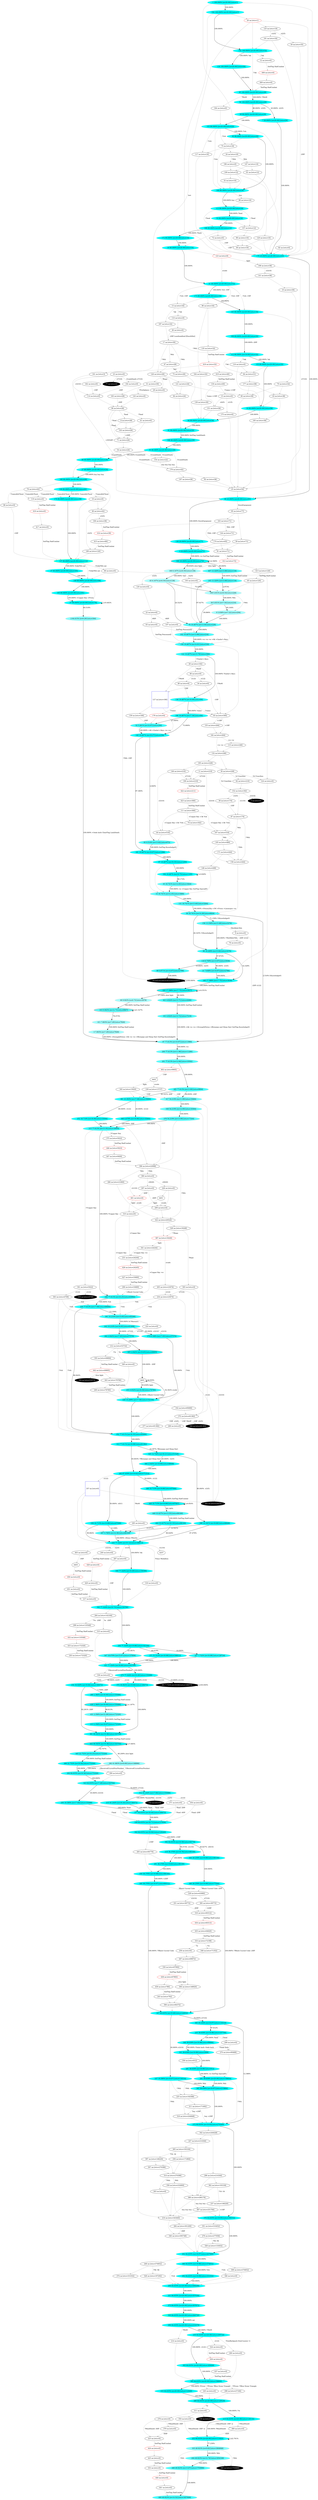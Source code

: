 digraph g {
  "A1" [style=filled fillcolor="#00ffff"label="1 100.000% [e=20.00] [stts=1]" color=grey URL="https://www.projectaon.org/en/xhtml/lw/05sots/sect1.htm"];
  "A2" [style=filled fillcolor="#88ffff"label="2 64.415% [e=9.29] [stts=304]" color=grey URL="https://www.projectaon.org/en/xhtml/lw/05sots/sect2.htm"];
  "A3" [style=filled fillcolor="#a1ffff"label="3 7.803% [e=7.29] [stts=7926]" color=grey URL="https://www.projectaon.org/en/xhtml/lw/05sots/sect3.htm"];
  "A5" [style=filled fillcolor="black"label="5 na [stts=0]" style=filled fontcolor=white URL="https://www.projectaon.org/en/xhtml/lw/05sots/sect5.htm"];
  "A6" [style=filled fillcolor="white"label="6 na [stts=28]"  URL="https://www.projectaon.org/en/xhtml/lw/05sots/sect6.htm"];
  "A7" [style=filled fillcolor="#00ffff"label="7 20.000% [e=20.00] [stts=24]" color=grey URL="https://www.projectaon.org/en/xhtml/lw/05sots/sect7.htm"];
  "A8" [style=filled fillcolor="white"label="8 na [stts=0]"  URL="https://www.projectaon.org/en/xhtml/lw/05sots/sect8.htm"];
  "A9" [style=filled fillcolor="#a2ffff"label="9 3.036% [e=7.22] [stts=204]" color=grey URL="https://www.projectaon.org/en/xhtml/lw/05sots/sect9.htm"];
  "A10" [style=filled fillcolor="white"label="10 na [stts=36]"  URL="https://www.projectaon.org/en/xhtml/lw/05sots/sect10.htm"];
  "A11" [style=filled fillcolor="white"label="11 na [stts=210]"  URL="https://www.projectaon.org/en/xhtml/lw/05sots/sect11.htm"];
  "A13" [style=filled fillcolor="white"label="13 na [stts=34]"  URL="https://www.projectaon.org/en/xhtml/lw/05sots/sect13.htm"];
  "A14" [style=filled fillcolor="#60ffff"label="14 18.741% [e=12.45] [stts=3480]" color=grey URL="https://www.projectaon.org/en/xhtml/lw/05sots/sect14.htm"];
  "A15" [style=filled fillcolor="white"label="15 na [stts=0]"  URL="https://www.projectaon.org/en/xhtml/lw/05sots/sect15.htm"];
  "A16" [style=filled fillcolor="#00ffff"label="16 80.000% [e=20.00] [stts=10]" color=grey URL="https://www.projectaon.org/en/xhtml/lw/05sots/sect16.htm"];
  "A17" [style=filled fillcolor="white"label="17 na [stts=30]"  URL="https://www.projectaon.org/en/xhtml/lw/05sots/sect17.htm"];
  "A18" [style=filled fillcolor="black"label="18 0.871% [e=15.67] [stts=2557]" style=filled fontcolor=white URL="https://www.projectaon.org/en/xhtml/lw/05sots/sect18.htm"];
  "A19" [style=filled fillcolor="white"label="19 na [stts=0]"  URL="https://www.projectaon.org/en/xhtml/lw/05sots/sect19.htm"];
  "A20" [style=filled fillcolor="white"label="20 na [stts=1]" color=red URL="https://www.projectaon.org/en/xhtml/lw/05sots/sect20.htm"];
  "A21" [style=filled fillcolor="#43ffff"label="21 7.838% [e=14.67] [stts=2796]" color=grey URL="https://www.projectaon.org/en/xhtml/lw/05sots/sect21.htm"];
  "A22" [style=filled fillcolor="white"label="22 na [stts=0]"  URL="https://www.projectaon.org/en/xhtml/lw/05sots/sect22.htm"];
  "A23" [style=filled fillcolor="white"label="23 na [stts=0]"  URL="https://www.projectaon.org/en/xhtml/lw/05sots/sect23.htm"];
  "A24" [style=filled fillcolor="white"label="24 na [stts=16]"  URL="https://www.projectaon.org/en/xhtml/lw/05sots/sect24.htm"];
  "A25" [style=filled fillcolor="white"label="25 na [stts=54]"  URL="https://www.projectaon.org/en/xhtml/lw/05sots/sect25.htm"];
  "A26" [style=filled fillcolor="white"label="26 na [stts=192]"  URL="https://www.projectaon.org/en/xhtml/lw/05sots/sect26.htm"];
  "A27" [style=filled fillcolor="#00ffff"label="27 80.000% [e=20.00] [stts=24]" color=grey URL="https://www.projectaon.org/en/xhtml/lw/05sots/sect27.htm"];
  "A28" [style=filled fillcolor="#00ffff"label="28 80.000% [e=20.00] [stts=24]" color=grey URL="https://www.projectaon.org/en/xhtml/lw/05sots/sect28.htm"];
  "A29" [style=filled fillcolor="white"label="29 na [stts=0]"  URL="https://www.projectaon.org/en/xhtml/lw/05sots/sect29.htm"];
  "A30" [style=filled fillcolor="white"label="30 na [stts=228]"  URL="https://www.projectaon.org/en/xhtml/lw/05sots/sect30.htm"];
  "A31" [style=filled fillcolor="white"label="31 na [stts=30]"  URL="https://www.projectaon.org/en/xhtml/lw/05sots/sect31.htm"];
  "A32" [style=filled fillcolor="white"label="32 na [stts=10]"  URL="https://www.projectaon.org/en/xhtml/lw/05sots/sect32.htm"];
  "A33" [style=filled fillcolor="#00ffff"label="33 80.000% [e=20.00] [stts=36]" color=grey URL="https://www.projectaon.org/en/xhtml/lw/05sots/sect33.htm"];
  "A34" [style=filled fillcolor="white"label="34 na [stts=0]"  URL="https://www.projectaon.org/en/xhtml/lw/05sots/sect34.htm"];
  "A35" [style=filled fillcolor="#60ffff"label="35 18.741% [e=12.45] [stts=1824]" color=grey URL="https://www.projectaon.org/en/xhtml/lw/05sots/sect35.htm"];
  "A36" [style=filled fillcolor="white"label="36 na [stts=16]"  URL="https://www.projectaon.org/en/xhtml/lw/05sots/sect36.htm"];
  "A37" [style=filled fillcolor="#00ffff"label="37 80.000% [e=20.00] [stts=105]" color=grey URL="https://www.projectaon.org/en/xhtml/lw/05sots/sect37.htm"];
  "A38" [style=filled fillcolor="white"label="38 na [stts=174]"  URL="https://www.projectaon.org/en/xhtml/lw/05sots/sect38.htm"];
  "A39" [style=filled fillcolor="#9effff"label="39 5.051% [e=7.54] [stts=216]" color=grey URL="https://www.projectaon.org/en/xhtml/lw/05sots/sect39.htm"];
  "A40" [style=filled fillcolor="white"label="40 na [stts=0]"  URL="https://www.projectaon.org/en/xhtml/lw/05sots/sect40.htm"];
  "A41" [style=filled fillcolor="white"label="41 na [stts=0]"  URL="https://www.projectaon.org/en/xhtml/lw/05sots/sect41.htm"];
  "A42" [style=filled fillcolor="#00ffff"label="42 80.000% [e=20.00] [stts=20]" color=grey URL="https://www.projectaon.org/en/xhtml/lw/05sots/sect42.htm"];
  "A43" [style=filled fillcolor="white"label="43 na [stts=38]"  URL="https://www.projectaon.org/en/xhtml/lw/05sots/sect43.htm"];
  "A44" [style=filled fillcolor="white"label="44 na [stts=516]"  URL="https://www.projectaon.org/en/xhtml/lw/05sots/sect44.htm"];
  "A45" [style=filled fillcolor="#acffff"label="45 6.167% [e=6.50] [stts=138]" color=grey URL="https://www.projectaon.org/en/xhtml/lw/05sots/sect45.htm"];
  "A47" [style=filled fillcolor="white"label="47 na [stts=28]"  URL="https://www.projectaon.org/en/xhtml/lw/05sots/sect47.htm"];
  "A48" [style=filled fillcolor="white"label="48 na [stts=0]"  URL="https://www.projectaon.org/en/xhtml/lw/05sots/sect48.htm"];
  "A49" [style=filled fillcolor="white"label="49 na [stts=42]"  URL="https://www.projectaon.org/en/xhtml/lw/05sots/sect49.htm"];
  "A50" [style=filled fillcolor="white"label="50 na [stts=35]"  URL="https://www.projectaon.org/en/xhtml/lw/05sots/sect50.htm"];
  "A51" [style=filled fillcolor="#00ffff"label="51 80.000% [e=20.00] [stts=52]" color=grey URL="https://www.projectaon.org/en/xhtml/lw/05sots/sect51.htm"];
  "A52" [style=filled fillcolor="#40ffff"label="52 5.261% [e=14.97] [stts=294]" color=grey URL="https://www.projectaon.org/en/xhtml/lw/05sots/sect52.htm"];
  "A53" [style=filled fillcolor="#00ffff"label="53 80.000% [e=20.00] [stts=14]" color=grey URL="https://www.projectaon.org/en/xhtml/lw/05sots/sect53.htm"];
  "A54" [style=filled fillcolor="white"label="54 na [stts=24]"  URL="https://www.projectaon.org/en/xhtml/lw/05sots/sect54.htm"];
  "A55" [style=filled fillcolor="#00ffff"label="55 80.000% [e=20.00] [stts=28]" color=grey URL="https://www.projectaon.org/en/xhtml/lw/05sots/sect55.htm"];
  "A56" [style=filled fillcolor="#00ffff"label="56 100.000% [e=20.00] [stts=26]" color=grey URL="https://www.projectaon.org/en/xhtml/lw/05sots/sect56.htm"];
  "A57" [style=filled fillcolor="#00ffff"label="57 80.000% [e=20.00] [stts=176]" color=grey URL="https://www.projectaon.org/en/xhtml/lw/05sots/sect57.htm"];
  "A58" [style=filled fillcolor="#48ffff"label="58 18.741% [e=14.29] [stts=6624]" color=grey URL="https://www.projectaon.org/en/xhtml/lw/05sots/sect58.htm"];
  "A59" [style=filled fillcolor="white"label="59 na [stts=71]"  URL="https://www.projectaon.org/en/xhtml/lw/05sots/sect59.htm"];
  "A60" [style=filled fillcolor="white"label="60 na [stts=38]"  URL="https://www.projectaon.org/en/xhtml/lw/05sots/sect60.htm"];
  "A61" [style=filled fillcolor="white"label="61 na [stts=12]"  URL="https://www.projectaon.org/en/xhtml/lw/05sots/sect61.htm"];
  "A62" [style=filled fillcolor="white"label="62 na [stts=210]"  URL="https://www.projectaon.org/en/xhtml/lw/05sots/sect62.htm"];
  "A63" [style=filled fillcolor="white"label="63 na [stts=0]"  URL="https://www.projectaon.org/en/xhtml/lw/05sots/sect63.htm"];
  "A64" [style=filled fillcolor="white"label="64 na [stts=31]"  URL="https://www.projectaon.org/en/xhtml/lw/05sots/sect64.htm"];
  "A65" [style=filled fillcolor="white"label="65 na [stts=120]"  URL="https://www.projectaon.org/en/xhtml/lw/05sots/sect65.htm"];
  "A66" [style=filled fillcolor="white"label="66 na [stts=0]"  URL="https://www.projectaon.org/en/xhtml/lw/05sots/sect66.htm"];
  "A67" [style=filled fillcolor="#73ffff"label="67 77.613% [e=10.97] [stts=11968]" color=grey URL="https://www.projectaon.org/en/xhtml/lw/05sots/sect67.htm"];
  "A68" [style=filled fillcolor="#00ffff"label="68 80.000% [e=20.00] [stts=26]" color=grey URL="https://www.projectaon.org/en/xhtml/lw/05sots/sect68.htm"];
  "A69" [style=filled fillcolor="#00ffff"label="69 20.000% [e=20.00] [stts=83]" color=grey URL="https://www.projectaon.org/en/xhtml/lw/05sots/sect69.htm"];
  "A70" [style=filled fillcolor="white"label="70 na [stts=32]"  URL="https://www.projectaon.org/en/xhtml/lw/05sots/sect70.htm"];
  "A71" [style=filled fillcolor="white"label="71 na [stts=26]"  URL="https://www.projectaon.org/en/xhtml/lw/05sots/sect71.htm"];
  "A72" [style=filled fillcolor="white"label="72 na [stts=0]"  URL="https://www.projectaon.org/en/xhtml/lw/05sots/sect72.htm"];
  "A73" [style=filled fillcolor="white"label="73 na [stts=26]"  URL="https://www.projectaon.org/en/xhtml/lw/05sots/sect73.htm"];
  "A74" [style=filled fillcolor="white"label="74 na [stts=342]"  URL="https://www.projectaon.org/en/xhtml/lw/05sots/sect74.htm"];
  "A75" [style=filled fillcolor="white"label="75 na [stts=18]"  URL="https://www.projectaon.org/en/xhtml/lw/05sots/sect75.htm"];
  "A76" [style=filled fillcolor="white"label="76 na [stts=0]"  URL="https://www.projectaon.org/en/xhtml/lw/05sots/sect76.htm"];
  "A77" [style=filled fillcolor="black"label="77 na [stts=0]" style=filled fontcolor=white URL="https://www.projectaon.org/en/xhtml/lw/05sots/sect77.htm"];
  "A78" [style=filled fillcolor="#58ffff"label="78 19.487% [e=13.04] [stts=228]" color=grey URL="https://www.projectaon.org/en/xhtml/lw/05sots/sect78.htm"];
  "A79" [style=filled fillcolor="white"label="79 na [stts=42]"  URL="https://www.projectaon.org/en/xhtml/lw/05sots/sect79.htm"];
  "A80" [style=filled fillcolor="white"label="80 na [stts=0]"  URL="https://www.projectaon.org/en/xhtml/lw/05sots/sect80.htm"];
  "A81" [style=filled fillcolor="#00ffff"label="81 80.000% [e=20.00] [stts=32]" color=grey URL="https://www.projectaon.org/en/xhtml/lw/05sots/sect81.htm"];
  "A82" [style=filled fillcolor="white"label="82 na [stts=0]"  URL="https://www.projectaon.org/en/xhtml/lw/05sots/sect82.htm"];
  "A83" [style=filled fillcolor="#51ffff"label="83 0.514% [e=13.62] [stts=672]" color=grey URL="https://www.projectaon.org/en/xhtml/lw/05sots/sect83.htm"];
  "A84" [style=filled fillcolor="white"label="84 na [stts=24]"  URL="https://www.projectaon.org/en/xhtml/lw/05sots/sect84.htm"];
  "A85" [style=filled fillcolor="white"label="85 na [stts=77]"  URL="https://www.projectaon.org/en/xhtml/lw/05sots/sect85.htm"];
  "A86" [style=filled fillcolor="white"label="86 na [stts=0]"  URL="https://www.projectaon.org/en/xhtml/lw/05sots/sect86.htm"];
  "A87" [style=filled fillcolor="white"label="87 na [stts=174]"  URL="https://www.projectaon.org/en/xhtml/lw/05sots/sect87.htm"];
  "A88" [style=filled fillcolor="white"label="88 na [stts=16]"  URL="https://www.projectaon.org/en/xhtml/lw/05sots/sect88.htm"];
  "A89" [style=filled fillcolor="#43ffff"label="89 0.871% [e=14.67] [stts=2796]" color=grey URL="https://www.projectaon.org/en/xhtml/lw/05sots/sect89.htm"];
  "A90" [style=filled fillcolor="white"label="90 na [stts=28]"  URL="https://www.projectaon.org/en/xhtml/lw/05sots/sect90.htm"];
  "A92" [style=filled fillcolor="white"label="92 na [stts=38]"  URL="https://www.projectaon.org/en/xhtml/lw/05sots/sect92.htm"];
  "A93" [style=filled fillcolor="white"label="93 na [stts=300]"  URL="https://www.projectaon.org/en/xhtml/lw/05sots/sect93.htm"];
  "A94" [style=filled fillcolor="#00ffff"label="94 80.000% [e=20.00] [stts=34]" color=grey URL="https://www.projectaon.org/en/xhtml/lw/05sots/sect94.htm"];
  "A95" [style=filled fillcolor="#00ffff"label="95 100.000% [e=20.00] [stts=28]" color=grey URL="https://www.projectaon.org/en/xhtml/lw/05sots/sect95.htm"];
  "A96" [style=filled fillcolor="white"label="96 na [stts=34]"  URL="https://www.projectaon.org/en/xhtml/lw/05sots/sect96.htm"];
  "A97" [style=filled fillcolor="#08ffff"label="97 19.487% [e=19.35] [stts=1200]" color=grey URL="https://www.projectaon.org/en/xhtml/lw/05sots/sect97.htm"];
  "A98" [style=filled fillcolor="#34ffff"label="98 18.269% [e=15.92] [stts=3276]" color=grey URL="https://www.projectaon.org/en/xhtml/lw/05sots/sect98.htm"];
  "A99" [style=filled fillcolor="white"label="99 na [stts=10]"  URL="https://www.projectaon.org/en/xhtml/lw/05sots/sect99.htm"];
  "A100" [style=filled fillcolor="#00ffff"label="100 80.000% [e=20.00] [stts=91]" color=grey URL="https://www.projectaon.org/en/xhtml/lw/05sots/sect100.htm"];
  "A101" [style=filled fillcolor="#50ffff"label="101 4.924% [e=13.72] [stts=7218]" color=grey URL="https://www.projectaon.org/en/xhtml/lw/05sots/sect101.htm"];
  "A102" [style=filled fillcolor="#4cffff"label="102 19.487% [e=13.99] [stts=216]" color=grey URL="https://www.projectaon.org/en/xhtml/lw/05sots/sect102.htm"];
  "A103" [style=filled fillcolor="white"label="103 na [stts=26]"  URL="https://www.projectaon.org/en/xhtml/lw/05sots/sect103.htm"];
  "A104" [style=filled fillcolor="#00ffff"label="104 100.000% [e=20.00] [stts=1]" color=grey URL="https://www.projectaon.org/en/xhtml/lw/05sots/sect104.htm"];
  "A105" [style=filled fillcolor="white"label="105 na [stts=480]"  URL="https://www.projectaon.org/en/xhtml/lw/05sots/sect105.htm"];
  "A107" [style=filled fillcolor="white"label="107 na [stts=0]"  URL="https://www.projectaon.org/en/xhtml/lw/05sots/sect107.htm"];
  "A108" [style=filled fillcolor="#00ffff"label="108 80.000% [e=20.00] [stts=32]" color=grey URL="https://www.projectaon.org/en/xhtml/lw/05sots/sect108.htm"];
  "A109" [style=filled fillcolor="white"label="109 na [stts=12]"  URL="https://www.projectaon.org/en/xhtml/lw/05sots/sect109.htm"];
  "A110" [style=filled fillcolor="white"label="110 na [stts=0]"  URL="https://www.projectaon.org/en/xhtml/lw/05sots/sect110.htm"];
  "A111" [style=filled fillcolor="white"label="111 na [stts=360]"  URL="https://www.projectaon.org/en/xhtml/lw/05sots/sect111.htm"];
  "A112" [style=filled fillcolor="#0cffff"label="112 80.000% [e=19.00] [stts=32]" color=grey URL="https://www.projectaon.org/en/xhtml/lw/05sots/sect112.htm"];
  "A113" [style=filled fillcolor="#00ffff"label="113 80.000% [e=20.00] [stts=16]" color=grey URL="https://www.projectaon.org/en/xhtml/lw/05sots/sect113.htm"];
  "A114" [style=filled fillcolor="white"label="114 na [stts=0]"  URL="https://www.projectaon.org/en/xhtml/lw/05sots/sect114.htm"];
  "A115" [style=filled fillcolor="white"label="115 na [stts=246]"  URL="https://www.projectaon.org/en/xhtml/lw/05sots/sect115.htm"];
  "A116" [style=filled fillcolor="white"label="116 na [stts=0]"  URL="https://www.projectaon.org/en/xhtml/lw/05sots/sect116.htm"];
  "A117" [style=filled fillcolor="white"label="117 na [stts=16]"  URL="https://www.projectaon.org/en/xhtml/lw/05sots/sect117.htm"];
  "A118" [style=filled fillcolor="#50ffff"label="118 8.709% [e=13.67] [stts=3036]" color=grey URL="https://www.projectaon.org/en/xhtml/lw/05sots/sect118.htm"];
  "A120" [style=filled fillcolor="white"label="120 na [stts=0]"  URL="https://www.projectaon.org/en/xhtml/lw/05sots/sect120.htm"];
  "A121" [style=filled fillcolor="white"label="121 na [stts=24]"  URL="https://www.projectaon.org/en/xhtml/lw/05sots/sect121.htm"];
  "A122" [style=filled fillcolor="#35ffff"label="122 19.487% [e=15.79] [stts=300]" color=grey URL="https://www.projectaon.org/en/xhtml/lw/05sots/sect122.htm"];
  "A123" [style=filled fillcolor="white"label="123 na [stts=9]" color=red URL="https://www.projectaon.org/en/xhtml/lw/05sots/sect123.htm"];
  "A124" [style=filled fillcolor="white"label="124 na [stts=0]"  URL="https://www.projectaon.org/en/xhtml/lw/05sots/sect124.htm"];
  "A125" [style=filled fillcolor="white"label="125 na [stts=19]"  URL="https://www.projectaon.org/en/xhtml/lw/05sots/sect125.htm"];
  "A126" [style=filled fillcolor="#00ffff"label="126 80.000% [e=20.00] [stts=42]" color=grey URL="https://www.projectaon.org/en/xhtml/lw/05sots/sect126.htm"];
  "A127" [style=filled fillcolor="white"label="127 na [stts=180]" shape=square color=blue URL="https://www.projectaon.org/en/xhtml/lw/05sots/sect127.htm"];
  "A128" [style=filled fillcolor="white"label="128 na [stts=26]"  URL="https://www.projectaon.org/en/xhtml/lw/05sots/sect128.htm"];
  "A129" [style=filled fillcolor="white"label="129 na [stts=10]"  URL="https://www.projectaon.org/en/xhtml/lw/05sots/sect129.htm"];
  "A130" [style=filled fillcolor="white"label="130 na [stts=40]"  URL="https://www.projectaon.org/en/xhtml/lw/05sots/sect130.htm"];
  "A131" [style=filled fillcolor="#54ffff"label="131 18.741% [e=13.40] [stts=3264]" color=grey URL="https://www.projectaon.org/en/xhtml/lw/05sots/sect131.htm"];
  "A132" [style=filled fillcolor="white"label="132 na [stts=246]"  URL="https://www.projectaon.org/en/xhtml/lw/05sots/sect132.htm"];
  "A133" [style=filled fillcolor="#00ffff"label="133 80.000% [e=20.00] [stts=32]" color=grey URL="https://www.projectaon.org/en/xhtml/lw/05sots/sect133.htm"];
  "A134" [style=filled fillcolor="#00ffff"label="134 100.000% [e=20.00] [stts=30]" color=grey URL="https://www.projectaon.org/en/xhtml/lw/05sots/sect134.htm"];
  "A136" [style=filled fillcolor="#2bffff"label="136 19.487% [e=16.60] [stts=90]" color=grey URL="https://www.projectaon.org/en/xhtml/lw/05sots/sect136.htm"];
  "A137" [style=filled fillcolor="#00ffff"label="137 80.000% [e=20.00] [stts=112]" color=yellow style=filled URL="https://www.projectaon.org/en/xhtml/lw/05sots/sect137.htm"];
  "A138" [style=filled fillcolor="#00ffff"label="138 20.000% [e=20.00] [stts=77]" color=grey URL="https://www.projectaon.org/en/xhtml/lw/05sots/sect138.htm"];
  "A139" [style=filled fillcolor="white"label="139 na [stts=30]"  URL="https://www.projectaon.org/en/xhtml/lw/05sots/sect139.htm"];
  "A140" [style=filled fillcolor="#16ffff"label="140 19.487% [e=18.27] [stts=258]" color=grey URL="https://www.projectaon.org/en/xhtml/lw/05sots/sect140.htm"];
  "A141" [style=filled fillcolor="white"label="141 na [stts=38]"  URL="https://www.projectaon.org/en/xhtml/lw/05sots/sect141.htm"];
  "A142" [style=filled fillcolor="#00ffff"label="142 100.000% [e=20.00] [stts=32]" color=grey URL="https://www.projectaon.org/en/xhtml/lw/05sots/sect142.htm"];
  "A143" [style=filled fillcolor="white"label="143 na [stts=0]"  URL="https://www.projectaon.org/en/xhtml/lw/05sots/sect143.htm"];
  "A144" [style=filled fillcolor="white"label="144 na [stts=71]"  URL="https://www.projectaon.org/en/xhtml/lw/05sots/sect144.htm"];
  "A145" [style=filled fillcolor="#00ffff"label="145 80.000% [e=20.00] [stts=34]" color=grey URL="https://www.projectaon.org/en/xhtml/lw/05sots/sect145.htm"];
  "A146" [style=filled fillcolor="white"label="146 na [stts=210]"  URL="https://www.projectaon.org/en/xhtml/lw/05sots/sect146.htm"];
  "A147" [style=filled fillcolor="white"label="147 na [stts=14]"  URL="https://www.projectaon.org/en/xhtml/lw/05sots/sect147.htm"];
  "A148" [style=filled fillcolor="white"label="148 na [stts=408]"  URL="https://www.projectaon.org/en/xhtml/lw/05sots/sect148.htm"];
  "A149" [style=filled fillcolor="#00ffff"label="149 80.000% [e=20.00] [stts=98]" color=grey URL="https://www.projectaon.org/en/xhtml/lw/05sots/sect149.htm"];
  "A150" [style=filled fillcolor="#40ffff"label="150 19.487% [e=14.91] [stts=318]" color=grey URL="https://www.projectaon.org/en/xhtml/lw/05sots/sect150.htm"];
  "A151" [style=filled fillcolor="white"label="151 na [stts=36]"  URL="https://www.projectaon.org/en/xhtml/lw/05sots/sect151.htm"];
  "A152" [style=filled fillcolor="white"label="152 na [stts=192]"  URL="https://www.projectaon.org/en/xhtml/lw/05sots/sect152.htm"];
  "A153" [style=filled fillcolor="#00ffff"label="153 80.000% [e=20.00] [stts=22]" color=grey URL="https://www.projectaon.org/en/xhtml/lw/05sots/sect153.htm"];
  "A154" [style=filled fillcolor="white"label="154 na [stts=22]"  URL="https://www.projectaon.org/en/xhtml/lw/05sots/sect154.htm"];
  "A155" [style=filled fillcolor="white"label="155 na [stts=264]"  URL="https://www.projectaon.org/en/xhtml/lw/05sots/sect155.htm"];
  "A156" [style=filled fillcolor="#53ffff"label="156 13.336% [e=13.48] [stts=3276]" color=grey URL="https://www.projectaon.org/en/xhtml/lw/05sots/sect156.htm"];
  "A157" [style=filled fillcolor="white"label="157 na [stts=12]"  URL="https://www.projectaon.org/en/xhtml/lw/05sots/sect157.htm"];
  "A158" [style=filled fillcolor="white"label="158 na [stts=444]"  URL="https://www.projectaon.org/en/xhtml/lw/05sots/sect158.htm"];
  "A159" [style=filled fillcolor="white"label="159 na [stts=169]"  URL="https://www.projectaon.org/en/xhtml/lw/05sots/sect159.htm"];
  "A160" [style=filled fillcolor="#00ffff"label="160 80.000% [e=20.00] [stts=46]" color=grey URL="https://www.projectaon.org/en/xhtml/lw/05sots/sect160.htm"];
  "A161" [style=filled fillcolor="white"label="161 na [stts=3]"  URL="https://www.projectaon.org/en/xhtml/lw/05sots/sect161.htm"];
  "A162" [style=filled fillcolor="white"label="162 na [stts=0]"  URL="https://www.projectaon.org/en/xhtml/lw/05sots/sect162.htm"];
  "A163" [style=filled fillcolor="white"label="163 na [stts=71]"  URL="https://www.projectaon.org/en/xhtml/lw/05sots/sect163.htm"];
  "A164" [style=filled fillcolor="white"label="164 na [stts=32]"  URL="https://www.projectaon.org/en/xhtml/lw/05sots/sect164.htm"];
  "A165" [style=filled fillcolor="#50ffff"label="165 13.320% [e=13.66] [stts=116]" color=grey URL="https://www.projectaon.org/en/xhtml/lw/05sots/sect165.htm"];
  "A166" [style=filled fillcolor="#00ffff"label="166 80.000% [e=20.00] [stts=30]" color=grey URL="https://www.projectaon.org/en/xhtml/lw/05sots/sect166.htm"];
  "A167" [style=filled fillcolor="white"label="167 na [stts=516]"  URL="https://www.projectaon.org/en/xhtml/lw/05sots/sect167.htm"];
  "A169" [style=filled fillcolor="#00ffff"label="169 80.000% [e=20.00] [stts=18]" color=grey URL="https://www.projectaon.org/en/xhtml/lw/05sots/sect169.htm"];
  "A170" [style=filled fillcolor="#00ffff"label="170 80.000% [e=20.00] [stts=38]" color=grey URL="https://www.projectaon.org/en/xhtml/lw/05sots/sect170.htm"];
  "A171" [style=filled fillcolor="white"label="171 na [stts=444]"  URL="https://www.projectaon.org/en/xhtml/lw/05sots/sect171.htm"];
  "A172" [style=filled fillcolor="#00ffff"label="172 80.000% [e=20.00] [stts=10]" color=grey URL="https://www.projectaon.org/en/xhtml/lw/05sots/sect172.htm"];
  "A173" [style=filled fillcolor="#00ffff"label="173 80.000% [e=20.00] [stts=36]" color=grey URL="https://www.projectaon.org/en/xhtml/lw/05sots/sect173.htm"];
  "A174" [style=filled fillcolor="white"label="174 na [stts=65]"  URL="https://www.projectaon.org/en/xhtml/lw/05sots/sect174.htm"];
  "A175" [style=filled fillcolor="white"label="175 na [stts=0]"  URL="https://www.projectaon.org/en/xhtml/lw/05sots/sect175.htm"];
  "A176" [style=filled fillcolor="#00ffff"label="176 20.000% [e=20.00] [stts=43]" color=grey URL="https://www.projectaon.org/en/xhtml/lw/05sots/sect176.htm"];
  "A177" [style=filled fillcolor="white"label="177 na [stts=38]"  URL="https://www.projectaon.org/en/xhtml/lw/05sots/sect177.htm"];
  "A178" [style=filled fillcolor="white"label="178 na [stts=0]" color=red URL="https://www.projectaon.org/en/xhtml/lw/05sots/sect178.htm"];
  "A179" [style=filled fillcolor="white"label="179 na [stts=42]"  URL="https://www.projectaon.org/en/xhtml/lw/05sots/sect179.htm"];
  "A180" [style=filled fillcolor="#acffff"label="180 6.167% [e=6.50] [stts=138]" color=grey URL="https://www.projectaon.org/en/xhtml/lw/05sots/sect180.htm"];
  "A181" [style=filled fillcolor="#0effff"label="181 19.487% [e=18.87] [stts=1296]" color=grey URL="https://www.projectaon.org/en/xhtml/lw/05sots/sect181.htm"];
  "A182" [style=filled fillcolor="white"label="182 na [stts=264]"  URL="https://www.projectaon.org/en/xhtml/lw/05sots/sect182.htm"];
  "A183" [style=filled fillcolor="white"label="183 na [stts=28]"  URL="https://www.projectaon.org/en/xhtml/lw/05sots/sect183.htm"];
  "A184" [style=filled fillcolor="white"label="184 na [stts=0]"  URL="https://www.projectaon.org/en/xhtml/lw/05sots/sect184.htm"];
  "A185" [style=filled fillcolor="white"label="185 na [stts=36]"  URL="https://www.projectaon.org/en/xhtml/lw/05sots/sect185.htm"];
  "A186" [style=filled fillcolor="#21ffff"label="186 19.487% [e=17.34] [stts=84]" color=grey URL="https://www.projectaon.org/en/xhtml/lw/05sots/sect186.htm"];
  "A187" [style=filled fillcolor="white"label="187 na [stts=32]"  URL="https://www.projectaon.org/en/xhtml/lw/05sots/sect187.htm"];
  "A188" [style=filled fillcolor="#00ffff"label="188 80.000% [e=20.00] [stts=12]" color=grey URL="https://www.projectaon.org/en/xhtml/lw/05sots/sect188.htm"];
  "A189" [style=filled fillcolor="white"label="189 na [stts=120]"  URL="https://www.projectaon.org/en/xhtml/lw/05sots/sect189.htm"];
  "A191" [style=filled fillcolor="white"label="191 na [stts=34]"  URL="https://www.projectaon.org/en/xhtml/lw/05sots/sect191.htm"];
  "A192" [style=filled fillcolor="white"label="192 na [stts=0]"  URL="https://www.projectaon.org/en/xhtml/lw/05sots/sect192.htm"];
  "A193" [style=filled fillcolor="white"label="193 na [stts=0]"  URL="https://www.projectaon.org/en/xhtml/lw/05sots/sect193.htm"];
  "A194" [style=filled fillcolor="#03ffff"label="194 19.487% [e=19.75] [stts=1105]" color=grey URL="https://www.projectaon.org/en/xhtml/lw/05sots/sect194.htm"];
  "A195" [style=filled fillcolor="white"label="195 na [stts=228]"  URL="https://www.projectaon.org/en/xhtml/lw/05sots/sect195.htm"];
  "A196" [style=filled fillcolor="white"label="196 na [stts=0]"  URL="https://www.projectaon.org/en/xhtml/lw/05sots/sect196.htm"];
  "A197" [style=filled fillcolor="white"label="197 na [stts=38]"  URL="https://www.projectaon.org/en/xhtml/lw/05sots/sect197.htm"];
  "A198" [style=filled fillcolor="white"label="198 na [stts=38]"  URL="https://www.projectaon.org/en/xhtml/lw/05sots/sect198.htm"];
  "A199" [style=filled fillcolor="#abffff"label="199 5.051% [e=6.54] [stts=228]" color=grey URL="https://www.projectaon.org/en/xhtml/lw/05sots/sect199.htm"];
  "A200" [style=filled fillcolor="#66ffff"label="200 77.613% [e=11.96] [stts=11280]" color=grey URL="https://www.projectaon.org/en/xhtml/lw/05sots/sect200.htm"];
  "A201" [style=filled fillcolor="#5affff"label="201 77.613% [e=12.94] [stts=10592]" color=grey URL="https://www.projectaon.org/en/xhtml/lw/05sots/sect201.htm"];
  "A202" [style=filled fillcolor="#00ffff"label="202 64.635% [e=19.97] [stts=447888]" color=grey URL="https://www.projectaon.org/en/xhtml/lw/05sots/sect202.htm"];
  "A203" [style=filled fillcolor="white"label="203 na [stts=172320]"  URL="https://www.projectaon.org/en/xhtml/lw/05sots/sect203.htm"];
  "A204" [style=filled fillcolor="#5cffff"label="204 49.923% [e=12.74] [stts=1854168]" color=grey URL="https://www.projectaon.org/en/xhtml/lw/05sots/sect204.htm"];
  "A205" [style=filled fillcolor="white"label="205 na [stts=23074]"  URL="https://www.projectaon.org/en/xhtml/lw/05sots/sect205.htm"];
  "A206" [style=filled fillcolor="#00ffff"label="206 64.635% [e=20.00] [stts=408288]" color=grey URL="https://www.projectaon.org/en/xhtml/lw/05sots/sect206.htm"];
  "A207" [style=filled fillcolor="#47ffff"label="207 5.790% [e=14.38] [stts=86160]" color=grey URL="https://www.projectaon.org/en/xhtml/lw/05sots/sect207.htm"];
  "A208" [style=filled fillcolor="white"label="208 na [stts=0]"  URL="https://www.projectaon.org/en/xhtml/lw/05sots/sect208.htm"];
  "A209" [style=filled fillcolor="white"label="209 na [stts=0]"  URL="https://www.projectaon.org/en/xhtml/lw/05sots/sect209.htm"];
  "A210" [style=filled fillcolor="#16ffff"label="210 45.244% [e=18.24] [stts=146472]" color=grey URL="https://www.projectaon.org/en/xhtml/lw/05sots/sect210.htm"];
  "A211" [style=filled fillcolor="white"label="211 na [stts=171492]"  URL="https://www.projectaon.org/en/xhtml/lw/05sots/sect211.htm"];
  "A212" [style=filled fillcolor="white"label="212 na [stts=53732]"  URL="https://www.projectaon.org/en/xhtml/lw/05sots/sect212.htm"];
  "A213" [style=filled fillcolor="#10ffff"label="213 2.356% [e=18.67] [stts=172320]" color=grey URL="https://www.projectaon.org/en/xhtml/lw/05sots/sect213.htm"];
  "A214" [style=filled fillcolor="white"label="214 na [stts=0]"  URL="https://www.projectaon.org/en/xhtml/lw/05sots/sect214.htm"];
  "A215" [style=filled fillcolor="#3bffff"label="215 77.613% [e=15.35] [stts=18904]" color=grey URL="https://www.projectaon.org/en/xhtml/lw/05sots/sect215.htm"];
  "A216" [style=filled fillcolor="white"label="216 na [stts=343440]"  URL="https://www.projectaon.org/en/xhtml/lw/05sots/sect216.htm"];
  "A217" [style=filled fillcolor="white"label="217 na [stts=0]"  URL="https://www.projectaon.org/en/xhtml/lw/05sots/sect217.htm"];
  "A218" [style=filled fillcolor="#03ffff"label="218 38.376% [e=19.76] [stts=86160]" color=grey URL="https://www.projectaon.org/en/xhtml/lw/05sots/sect218.htm"];
  "A219" [style=filled fillcolor="#00ffff"label="219 64.635% [e=20.00] [stts=120132]" color=grey URL="https://www.projectaon.org/en/xhtml/lw/05sots/sect219.htm"];
  "A220" [style=filled fillcolor="#25ffff"label="220 77.613% [e=17.09] [stts=69084]" color=grey URL="https://www.projectaon.org/en/xhtml/lw/05sots/sect220.htm"];
  "A221" [style=filled fillcolor="#11ffff"label="221 77.324% [e=18.66] [stts=163704]" color=grey URL="https://www.projectaon.org/en/xhtml/lw/05sots/sect221.htm"];
  "A222" [style=filled fillcolor="white"label="222 na [stts=0]"  URL="https://www.projectaon.org/en/xhtml/lw/05sots/sect222.htm"];
  "A224" [style=filled fillcolor="#0bffff"label="224 77.324% [e=19.12] [stts=168012]" color=grey URL="https://www.projectaon.org/en/xhtml/lw/05sots/sect224.htm"];
  "A225" [style=filled fillcolor="white"label="225 na [stts=192588]"  URL="https://www.projectaon.org/en/xhtml/lw/05sots/sect225.htm"];
  "A226" [style=filled fillcolor="white"label="226 na [stts=0]"  URL="https://www.projectaon.org/en/xhtml/lw/05sots/sect226.htm"];
  "A227" [style=filled fillcolor="white"label="227 na [stts=214344]"  URL="https://www.projectaon.org/en/xhtml/lw/05sots/sect227.htm"];
  "A228" [style=filled fillcolor="#1effff"label="228 10.209% [e=17.58] [stts=152106]" color=grey URL="https://www.projectaon.org/en/xhtml/lw/05sots/sect228.htm"];
  "A229" [style=filled fillcolor="white"label="229 na [stts=43080]"  URL="https://www.projectaon.org/en/xhtml/lw/05sots/sect229.htm"];
  "A230" [style=filled fillcolor="black"label="230 na [stts=0]" style=filled fontcolor=white URL="https://www.projectaon.org/en/xhtml/lw/05sots/sect230.htm"];
  "A232" [style=filled fillcolor="black"label="232 na [stts=0]" style=filled fontcolor=white URL="https://www.projectaon.org/en/xhtml/lw/05sots/sect232.htm"];
  "A233" [style=filled fillcolor="#00ffff"label="233 64.635% [e=20.00] [stts=112040]" color=grey URL="https://www.projectaon.org/en/xhtml/lw/05sots/sect233.htm"];
  "A234" [style=filled fillcolor="white"label="234 na [stts=23074]"  URL="https://www.projectaon.org/en/xhtml/lw/05sots/sect234.htm"];
  "A235" [style=filled fillcolor="#00ffff"label="235 39.639% [e=19.98] [stts=107700]" color=grey URL="https://www.projectaon.org/en/xhtml/lw/05sots/sect235.htm"];
  "A236" [style=filled fillcolor="#01ffff"label="236 33.715% [e=19.89] [stts=67006]" color=grey URL="https://www.projectaon.org/en/xhtml/lw/05sots/sect236.htm"];
  "A237" [style=filled fillcolor="white"label="237 na [stts=146220]"  URL="https://www.projectaon.org/en/xhtml/lw/05sots/sect237.htm"];
  "A238" [style=filled fillcolor="white"label="238 na [stts=13737]"  URL="https://www.projectaon.org/en/xhtml/lw/05sots/sect238.htm"];
  "A239" [style=filled fillcolor="#00ffff"label="239 64.635% [e=20.00] [stts=209724]" color=grey URL="https://www.projectaon.org/en/xhtml/lw/05sots/sect239.htm"];
  "A241" [style=filled fillcolor="#00ffff"label="241 39.639% [e=20.00] [stts=156654]" color=grey URL="https://www.projectaon.org/en/xhtml/lw/05sots/sect241.htm"];
  "A242" [style=filled fillcolor="#2affff"label="242 10.210% [e=16.65] [stts=61408]" color=grey URL="https://www.projectaon.org/en/xhtml/lw/05sots/sect242.htm"];
  "A243" [style=filled fillcolor="white"label="243 na [stts=792]"  URL="https://www.projectaon.org/en/xhtml/lw/05sots/sect243.htm"];
  "A244" [style=filled fillcolor="#01ffff"label="244 77.324% [e=19.88] [stts=142164]" color=grey URL="https://www.projectaon.org/en/xhtml/lw/05sots/sect244.htm"];
  "A245" [style=filled fillcolor="white"label="245 na [stts=0]"  URL="https://www.projectaon.org/en/xhtml/lw/05sots/sect245.htm"];
  "A246" [style=filled fillcolor="#2fffff"label="246 77.613% [e=16.25] [stts=63992]" color=grey URL="https://www.projectaon.org/en/xhtml/lw/05sots/sect246.htm"];
  "A247" [style=filled fillcolor="#06ffff"label="247 64.635% [e=19.46] [stts=124932]" color=grey URL="https://www.projectaon.org/en/xhtml/lw/05sots/sect247.htm"];
  "A248" [style=filled fillcolor="white"label="248 na [stts=374652]"  URL="https://www.projectaon.org/en/xhtml/lw/05sots/sect248.htm"];
  "A249" [style=filled fillcolor="white"label="249 na [stts=76760]"  URL="https://www.projectaon.org/en/xhtml/lw/05sots/sect249.htm"];
  "A250" [style=filled fillcolor="#1bffff"label="250 19.390% [e=17.84] [stts=155088]" color=grey URL="https://www.projectaon.org/en/xhtml/lw/05sots/sect250.htm"];
  "A251" [style=filled fillcolor="white"label="251 na [stts=38772]"  URL="https://www.projectaon.org/en/xhtml/lw/05sots/sect251.htm"];
  "A252" [style=filled fillcolor="#18ffff"label="252 18.714% [e=18.08] [stts=18364]" color=grey URL="https://www.projectaon.org/en/xhtml/lw/05sots/sect252.htm"];
  "A253" [style=filled fillcolor="#00ffff"label="253 64.635% [e=20.00] [stts=111625]" color=grey URL="https://www.projectaon.org/en/xhtml/lw/05sots/sect253.htm"];
  "A254" [style=filled fillcolor="#04ffff"label="254 30.929% [e=19.64] [stts=146472]" color=grey URL="https://www.projectaon.org/en/xhtml/lw/05sots/sect254.htm"];
  "A255" [style=filled fillcolor="#32ffff"label="255 0.932% [e=16.04] [stts=76760]" color=grey URL="https://www.projectaon.org/en/xhtml/lw/05sots/sect255.htm"];
  "A256" [style=filled fillcolor="white"label="256 na [stts=171864]"  URL="https://www.projectaon.org/en/xhtml/lw/05sots/sect256.htm"];
  "A258" [style=filled fillcolor="white"label="258 na [stts=0]"  URL="https://www.projectaon.org/en/xhtml/lw/05sots/sect258.htm"];
  "A259" [style=filled fillcolor="black"label="259 na [stts=4709]" style=filled fontcolor=white URL="https://www.projectaon.org/en/xhtml/lw/05sots/sect259.htm"];
  "A260" [style=filled fillcolor="white"label="260 na [stts=0]"  URL="https://www.projectaon.org/en/xhtml/lw/05sots/sect260.htm"];
  "A261" [style=filled fillcolor="black"label="261 7.732% [e=19.64] [stts=146473]" style=filled fontcolor=white URL="https://www.projectaon.org/en/xhtml/lw/05sots/sect261.htm"];
  "A262" [style=filled fillcolor="#1dffff"label="262 2.042% [e=17.65] [stts=57570]" color=grey URL="https://www.projectaon.org/en/xhtml/lw/05sots/sect262.htm"];
  "A263" [style=filled fillcolor="white"label="263 na [stts=0]"  URL="https://www.projectaon.org/en/xhtml/lw/05sots/sect263.htm"];
  "A264" [style=filled fillcolor="white"label="264 na [stts=142164]"  URL="https://www.projectaon.org/en/xhtml/lw/05sots/sect264.htm"];
  "A265" [style=filled fillcolor="white"label="265 na [stts=193104]"  URL="https://www.projectaon.org/en/xhtml/lw/05sots/sect265.htm"];
  "A266" [style=filled fillcolor="white"label="266 na [stts=21800]"  URL="https://www.projectaon.org/en/xhtml/lw/05sots/sect266.htm"];
  "A267" [style=filled fillcolor="white"label="267 na [stts=69672]"  URL="https://www.projectaon.org/en/xhtml/lw/05sots/sect267.htm"];
  "A268" [style=filled fillcolor="#50ffff"label="268 49.923% [e=13.67] [stts=1755888]" color=grey URL="https://www.projectaon.org/en/xhtml/lw/05sots/sect268.htm"];
  "A269" [style=filled fillcolor="white"label="269 na [stts=0]"  URL="https://www.projectaon.org/en/xhtml/lw/05sots/sect269.htm"];
  "A270" [style=filled fillcolor="white"label="270 na [stts=90468]"  URL="https://www.projectaon.org/en/xhtml/lw/05sots/sect270.htm"];
  "A271" [style=filled fillcolor="#0effff"label="271 51.512% [e=18.88] [stts=168012]" color=grey URL="https://www.projectaon.org/en/xhtml/lw/05sots/sect271.htm"];
  "A272" [style=filled fillcolor="#00ffff"label="272 64.635% [e=19.93] [stts=274560]" color=grey URL="https://www.projectaon.org/en/xhtml/lw/05sots/sect272.htm"];
  "A273" [style=filled fillcolor="white"label="273 na [stts=9904]"  URL="https://www.projectaon.org/en/xhtml/lw/05sots/sect273.htm"];
  "A274" [style=filled fillcolor="white"label="274 na [stts=331032]"  URL="https://www.projectaon.org/en/xhtml/lw/05sots/sect274.htm"];
  "A275" [style=filled fillcolor="#0affff"label="275 77.324% [e=19.20] [stts=155088]" color=grey URL="https://www.projectaon.org/en/xhtml/lw/05sots/sect275.htm"];
  "A276" [style=filled fillcolor="white"label="276 na [stts=277056]"  URL="https://www.projectaon.org/en/xhtml/lw/05sots/sect276.htm"];
  "A277" [style=filled fillcolor="white"label="277 na [stts=81382]"  URL="https://www.projectaon.org/en/xhtml/lw/05sots/sect277.htm"];
  "A278" [style=filled fillcolor="white"label="278 na [stts=0]"  URL="https://www.projectaon.org/en/xhtml/lw/05sots/sect278.htm"];
  "A279" [style=filled fillcolor="#58ffff"label="279 54.219% [e=13.09] [stts=17244]" color=grey URL="https://www.projectaon.org/en/xhtml/lw/05sots/sect279.htm"];
  "A281" [style=filled fillcolor="#00ffff"label="281 39.639% [e=19.99] [stts=912]" color=grey URL="https://www.projectaon.org/en/xhtml/lw/05sots/sect281.htm"];
  "A282" [style=filled fillcolor="#04ffff"label="282 67.430% [e=19.62] [stts=71314]" color=grey URL="https://www.projectaon.org/en/xhtml/lw/05sots/sect282.htm"];
  "A283" [style=filled fillcolor="white"label="283 na [stts=94776]"  URL="https://www.projectaon.org/en/xhtml/lw/05sots/sect283.htm"];
  "A284" [style=filled fillcolor="white"label="284 na [stts=301200]"  URL="https://www.projectaon.org/en/xhtml/lw/05sots/sect284.htm"];
  "A285" [style=filled fillcolor="#4dffff"label="285 77.613% [e=13.90] [stts=9904]" color=grey URL="https://www.projectaon.org/en/xhtml/lw/05sots/sect285.htm"];
  "A286" [style=filled fillcolor="#00ffff"label="286 64.635% [e=20.00] [stts=233478]" color=grey URL="https://www.projectaon.org/en/xhtml/lw/05sots/sect286.htm"];
  "A287" [style=filled fillcolor="white"label="287 na [stts=0]"  URL="https://www.projectaon.org/en/xhtml/lw/05sots/sect287.htm"];
  "A288" [style=filled fillcolor="#12ffff"label="288 22.752% [e=18.54] [stts=172320]" color=grey URL="https://www.projectaon.org/en/xhtml/lw/05sots/sect288.htm"];
  "A289" [style=filled fillcolor="#00ffff"label="289 64.635% [e=20.00] [stts=129528]" color=grey URL="https://www.projectaon.org/en/xhtml/lw/05sots/sect289.htm"];
  "A290" [style=filled fillcolor="white"label="290 na [stts=33680]"  URL="https://www.projectaon.org/en/xhtml/lw/05sots/sect290.htm"];
  "A291" [style=filled fillcolor="#02ffff"label="291 38.376% [e=19.83] [stts=86160]" color=grey URL="https://www.projectaon.org/en/xhtml/lw/05sots/sect291.htm"];
  "A292" [style=filled fillcolor="#00ffff"label="292 64.635% [e=19.99] [stts=331032]" color=grey URL="https://www.projectaon.org/en/xhtml/lw/05sots/sect292.htm"];
  "A293" [style=filled fillcolor="black"label="293 na [stts=23075]" style=filled fontcolor=white URL="https://www.projectaon.org/en/xhtml/lw/05sots/sect293.htm"];
  "A294" [style=filled fillcolor="#2bffff"label="294 64.635% [e=16.56] [stts=172320]" color=grey URL="https://www.projectaon.org/en/xhtml/lw/05sots/sect294.htm"];
  "A295" [style=filled fillcolor="white"label="295 na [stts=0]"  URL="https://www.projectaon.org/en/xhtml/lw/05sots/sect295.htm"];
  "A296" [style=filled fillcolor="white"label="296 na [stts=214344]"  URL="https://www.projectaon.org/en/xhtml/lw/05sots/sect296.htm"];
  "A297" [style=filled fillcolor="white"label="297 na [stts=0]"  URL="https://www.projectaon.org/en/xhtml/lw/05sots/sect297.htm"];
  "A298" [style=filled fillcolor="white"label="298 na [stts=27184]"  URL="https://www.projectaon.org/en/xhtml/lw/05sots/sect298.htm"];
  "A300" [style=filled fillcolor="#00ffff"label="300 38.376% [e=19.97] [stts=60312]" color=grey URL="https://www.projectaon.org/en/xhtml/lw/05sots/sect300.htm"];
  "A301" [style=filled fillcolor="white"label="301 na [stts=5022]"  URL="https://www.projectaon.org/en/xhtml/lw/05sots/sect301.htm"];
  "A302" [style=filled fillcolor="#0dffff"label="302 64.635% [e=18.94] [stts=129240]" color=grey URL="https://www.projectaon.org/en/xhtml/lw/05sots/sect302.htm"];
  "A303" [style=filled fillcolor="#00ffff"label="303 64.635% [e=20.00] [stts=185928]" color=grey URL="https://www.projectaon.org/en/xhtml/lw/05sots/sect303.htm"];
  "A304" [style=filled fillcolor="black"label="304 na [stts=53573]" style=filled fontcolor=white URL="https://www.projectaon.org/en/xhtml/lw/05sots/sect304.htm"];
  "A305" [style=filled fillcolor="white"label="305 na [stts=0]"  URL="https://www.projectaon.org/en/xhtml/lw/05sots/sect305.htm"];
  "A306" [style=filled fillcolor="white"label="306 na [stts=84372]"  URL="https://www.projectaon.org/en/xhtml/lw/05sots/sect306.htm"];
  "A307" [style=filled fillcolor="white"label="307 na [stts=270396]"  URL="https://www.projectaon.org/en/xhtml/lw/05sots/sect307.htm"];
  "A308" [style=filled fillcolor="#06ffff"label="308 77.324% [e=19.49] [stts=159396]" color=grey URL="https://www.projectaon.org/en/xhtml/lw/05sots/sect308.htm"];
  "A309" [style=filled fillcolor="white"label="309 na [stts=374652]"  URL="https://www.projectaon.org/en/xhtml/lw/05sots/sect309.htm"];
  "A310" [style=filled fillcolor="white"label="310 na [stts=0]"  URL="https://www.projectaon.org/en/xhtml/lw/05sots/sect310.htm"];
  "A311" [style=filled fillcolor="white"label="311 na [stts=0]"  URL="https://www.projectaon.org/en/xhtml/lw/05sots/sect311.htm"];
  "A312" [style=filled fillcolor="#1bffff"label="312 45.244% [e=17.84] [stts=155088]" color=grey URL="https://www.projectaon.org/en/xhtml/lw/05sots/sect312.htm"];
  "A313" [style=filled fillcolor="#0dffff"label="313 77.611% [e=18.96] [stts=81382]" color=grey URL="https://www.projectaon.org/en/xhtml/lw/05sots/sect313.htm"];
  "A314" [style=filled fillcolor="white"label="314 na [stts=270396]"  URL="https://www.projectaon.org/en/xhtml/lw/05sots/sect314.htm"];
  "A315" [style=filled fillcolor="white"label="315 na [stts=0]"  URL="https://www.projectaon.org/en/xhtml/lw/05sots/sect315.htm"];
  "A317" [style=filled fillcolor="#71ffff"label="317 54.219% [e=11.09] [stts=19484]" color=grey URL="https://www.projectaon.org/en/xhtml/lw/05sots/sect317.htm"];
  "A318" [style=filled fillcolor="white"label="318 na [stts=244848]"  URL="https://www.projectaon.org/en/xhtml/lw/05sots/sect318.htm"];
  "A319" [style=filled fillcolor="white"label="319 na [stts=0]"  URL="https://www.projectaon.org/en/xhtml/lw/05sots/sect319.htm"];
  "A320" [style=filled fillcolor="#00ffff"label="320 64.635% [e=20.00] [stts=264720]" color=yellow style=filled URL="https://www.projectaon.org/en/xhtml/lw/05sots/sect320.htm"];
  "A321" [style=filled fillcolor="#00ffff"label="321 39.639% [e=19.99] [stts=1008]" color=grey URL="https://www.projectaon.org/en/xhtml/lw/05sots/sect321.htm"];
  "A322" [style=filled fillcolor="white"label="322 na [stts=20524]"  URL="https://www.projectaon.org/en/xhtml/lw/05sots/sect322.htm"];
  "A323" [style=filled fillcolor="#22ffff"label="323 64.635% [e=17.28] [stts=163704]" color=grey URL="https://www.projectaon.org/en/xhtml/lw/05sots/sect323.htm"];
  "A325" [style=filled fillcolor="#16ffff"label="325 12.726% [e=18.21] [stts=51528]" color=grey URL="https://www.projectaon.org/en/xhtml/lw/05sots/sect325.htm"];
  "A326" [style=filled fillcolor="white"label="326 na [stts=133452]"  URL="https://www.projectaon.org/en/xhtml/lw/05sots/sect326.htm"];
  "A327" [style=filled fillcolor="#27ffff"label="327 7.732% [e=16.88] [stts=128724]" color=grey URL="https://www.projectaon.org/en/xhtml/lw/05sots/sect327.htm"];
  "A328" [style=filled fillcolor="white"label="328 na [stts=197292]"  URL="https://www.projectaon.org/en/xhtml/lw/05sots/sect328.htm"];
  "A329" [style=filled fillcolor="white"label="329 na [stts=19248]"  URL="https://www.projectaon.org/en/xhtml/lw/05sots/sect329.htm"];
  "A331" [style=filled fillcolor="#00ffff"label="331 64.635% [e=20.00] [stts=357036]" color=grey URL="https://www.projectaon.org/en/xhtml/lw/05sots/sect331.htm"];
  "A332" [style=filled fillcolor="white"label="332 na [stts=85690]"  URL="https://www.projectaon.org/en/xhtml/lw/05sots/sect332.htm"];
  "A333" [style=filled fillcolor="white"label="333 na [stts=72198]"  URL="https://www.projectaon.org/en/xhtml/lw/05sots/sect333.htm"];
  "A334" [style=filled fillcolor="white"label="334 na [stts=0]" color=red URL="https://www.projectaon.org/en/xhtml/lw/05sots/sect334.htm"];
  "A335" [style=filled fillcolor="#81ffff"label="335 49.923% [e=9.82] [stts=1804848]" color=grey URL="https://www.projectaon.org/en/xhtml/lw/05sots/sect335.htm"];
  "A336" [style=filled fillcolor="white"label="336 na [stts=0]"  URL="https://www.projectaon.org/en/xhtml/lw/05sots/sect336.htm"];
  "A337" [style=filled fillcolor="#01ffff"label="337 19.390% [e=19.87] [stts=116316]" color=grey URL="https://www.projectaon.org/en/xhtml/lw/05sots/sect337.htm"];
  "A338" [style=filled fillcolor="#64ffff"label="338 54.219% [e=12.09] [stts=18364]" color=grey URL="https://www.projectaon.org/en/xhtml/lw/05sots/sect338.htm"];
  "A339" [style=filled fillcolor="#10ffff"label="339 64.635% [e=18.71] [stts=137856]" color=grey URL="https://www.projectaon.org/en/xhtml/lw/05sots/sect339.htm"];
  "A340" [style=filled fillcolor="white"label="340 na [stts=395748]"  URL="https://www.projectaon.org/en/xhtml/lw/05sots/sect340.htm"];
  "A341" [style=filled fillcolor="white"label="341 na [stts=24244]"  URL="https://www.projectaon.org/en/xhtml/lw/05sots/sect341.htm"];
  "A342" [style=filled fillcolor="white"label="342 na [stts=244428]"  URL="https://www.projectaon.org/en/xhtml/lw/05sots/sect342.htm"];
  "A343" [style=filled fillcolor="#03ffff"label="343 77.324% [e=19.73] [stts=150780]" color=grey URL="https://www.projectaon.org/en/xhtml/lw/05sots/sect343.htm"];
  "A344" [style=filled fillcolor="#00ffff"label="344 39.639% [e=19.98] [stts=99084]" color=grey URL="https://www.projectaon.org/en/xhtml/lw/05sots/sect344.htm"];
  "A345" [style=filled fillcolor="white"label="345 na [stts=15920]"  URL="https://www.projectaon.org/en/xhtml/lw/05sots/sect345.htm"];
  "A346" [style=filled fillcolor="white"label="346 na [stts=0]"  URL="https://www.projectaon.org/en/xhtml/lw/05sots/sect346.htm"];
  "A347" [style=filled fillcolor="#37ffff"label="347 18.079% [e=15.67] [stts=137856]" color=grey URL="https://www.projectaon.org/en/xhtml/lw/05sots/sect347.htm"];
  "A348" [style=filled fillcolor="white"label="348 na [stts=71352]"  URL="https://www.projectaon.org/en/xhtml/lw/05sots/sect348.htm"];
  "A349" [style=filled fillcolor="white"label="349 na [stts=0]"  URL="https://www.projectaon.org/en/xhtml/lw/05sots/sect349.htm"];
  "A350" [style=filled fillcolor="white"label="350 na [stts=0]"  URL="https://www.projectaon.org/en/xhtml/lw/05sots/sect350.htm"];
  "A351" [style=filled fillcolor="white"label="351 na [stts=310452]"  URL="https://www.projectaon.org/en/xhtml/lw/05sots/sect351.htm"];
  "A352" [style=filled fillcolor="#15ffff"label="352 77.611% [e=18.35] [stts=85690]" color=grey URL="https://www.projectaon.org/en/xhtml/lw/05sots/sect352.htm"];
  "A354" [style=filled fillcolor="white"label="354 na [stts=0]"  URL="https://www.projectaon.org/en/xhtml/lw/05sots/sect354.htm"];
  "A356" [style=filled fillcolor="white"label="356 na [stts=912]"  URL="https://www.projectaon.org/en/xhtml/lw/05sots/sect356.htm"];
  "A357" [style=filled fillcolor="white"label="357 na [stts=0]" shape=square color=blue URL="https://www.projectaon.org/en/xhtml/lw/05sots/sect357.htm"];
  "A358" [style=filled fillcolor="white"label="358 na [stts=232800]"  URL="https://www.projectaon.org/en/xhtml/lw/05sots/sect358.htm"];
  "A359" [style=filled fillcolor="#01ffff"label="359 38.376% [e=19.88] [stts=86160]" color=grey URL="https://www.projectaon.org/en/xhtml/lw/05sots/sect359.htm"];
  "A360" [style=filled fillcolor="white"label="360 na [stts=0]"  URL="https://www.projectaon.org/en/xhtml/lw/05sots/sect360.htm"];
  "A362" [style=filled fillcolor="white"label="362 na [stts=193104]"  URL="https://www.projectaon.org/en/xhtml/lw/05sots/sect362.htm"];
  "A363" [style=filled fillcolor="white"label="363 na [stts=4708]"  URL="https://www.projectaon.org/en/xhtml/lw/05sots/sect363.htm"];
  "A364" [style=filled fillcolor="#05ffff"label="364 26.259% [e=19.60] [stts=86160]" color=grey URL="https://www.projectaon.org/en/xhtml/lw/05sots/sect364.htm"];
  "A365" [style=filled fillcolor="#00ffff"label="365 59.030% [e=19.97] [stts=213684]" color=grey URL="https://www.projectaon.org/en/xhtml/lw/05sots/sect365.htm"];
  "A366" [style=filled fillcolor="black"label="366 na [stts=81383]" style=filled fontcolor=white URL="https://www.projectaon.org/en/xhtml/lw/05sots/sect366.htm"];
  "A367" [style=filled fillcolor="white"label="367 na [stts=251784]"  URL="https://www.projectaon.org/en/xhtml/lw/05sots/sect367.htm"];
  "A368" [style=filled fillcolor="#18ffff"label="368 4.679% [e=18.08] [stts=18365]" color=grey URL="https://www.projectaon.org/en/xhtml/lw/05sots/sect368.htm"];
  "A369" [style=filled fillcolor="white"label="369 na [stts=0]"  URL="https://www.projectaon.org/en/xhtml/lw/05sots/sect369.htm"];
  "A370" [style=filled fillcolor="white"label="370 na [stts=0]"  URL="https://www.projectaon.org/en/xhtml/lw/05sots/sect370.htm"];
  "A371" [style=filled fillcolor="white"label="371 na [stts=0]"  URL="https://www.projectaon.org/en/xhtml/lw/05sots/sect371.htm"];
  "A372" [style=filled fillcolor="white"label="372 na [stts=81382]"  URL="https://www.projectaon.org/en/xhtml/lw/05sots/sect372.htm"];
  "A373" [style=filled fillcolor="#00ffff"label="373 64.635% [e=20.00] [stts=307872]" color=grey URL="https://www.projectaon.org/en/xhtml/lw/05sots/sect373.htm"];
  "A374" [style=filled fillcolor="#04ffff"label="374 38.662% [e=19.64] [stts=146472]" color=grey URL="https://www.projectaon.org/en/xhtml/lw/05sots/sect374.htm"];
  "A376" [style=filled fillcolor="#00ffff"label="376 64.635% [e=19.95] [stts=358332]" color=grey URL="https://www.projectaon.org/en/xhtml/lw/05sots/sect376.htm"];
  "A377" [style=filled fillcolor="#13ffff"label="377 64.635% [e=18.44] [stts=146472]" color=grey URL="https://www.projectaon.org/en/xhtml/lw/05sots/sect377.htm"];
  "A378" [style=filled fillcolor="#1dffff"label="378 8.168% [e=17.65] [stts=57570]" color=grey URL="https://www.projectaon.org/en/xhtml/lw/05sots/sect378.htm"];
  "A379" [style=filled fillcolor="white"label="379 na [stts=0]"  URL="https://www.projectaon.org/en/xhtml/lw/05sots/sect379.htm"];
  "A380" [style=filled fillcolor="#03ffff"label="380 26.259% [e=19.69] [stts=77544]" color=grey URL="https://www.projectaon.org/en/xhtml/lw/05sots/sect380.htm"];
  "A381" [style=filled fillcolor="#25ffff"label="381 23.393% [e=17.08] [stts=19484]" color=grey URL="https://www.projectaon.org/en/xhtml/lw/05sots/sect381.htm"];
  "A382" [style=filled fillcolor="#90ffff"label="382 41.883% [e=8.69] [stts=148896]" color=grey URL="https://www.projectaon.org/en/xhtml/lw/05sots/sect382.htm"];
  "A383" [style=filled fillcolor="#01ffff"label="383 45.244% [e=19.87] [stts=116316]" color=grey URL="https://www.projectaon.org/en/xhtml/lw/05sots/sect383.htm"];
  "A384" [style=filled fillcolor="#11ffff"label="384 2.545% [e=18.66] [stts=48648]" color=grey URL="https://www.projectaon.org/en/xhtml/lw/05sots/sect384.htm"];
  "A385" [style=filled fillcolor="white"label="385 na [stts=38773]"  URL="https://www.projectaon.org/en/xhtml/lw/05sots/sect385.htm"];
  "A386" [style=filled fillcolor="#00ffff"label="386 64.635% [e=19.98] [stts=374652]" color=grey URL="https://www.projectaon.org/en/xhtml/lw/05sots/sect386.htm"];
  "A387" [style=filled fillcolor="white"label="387 na [stts=19249]" color=red URL="https://www.projectaon.org/en/xhtml/lw/05sots/sect387.htm"];
  "A388" [style=filled fillcolor="white"label="388 na [stts=280176]"  URL="https://www.projectaon.org/en/xhtml/lw/05sots/sect388.htm"];
  "A390" [style=filled fillcolor="black"label="390 na [stts=1755889]" style=filled fontcolor=white URL="https://www.projectaon.org/en/xhtml/lw/05sots/sect390.htm"];
  "A391" [style=filled fillcolor="#37ffff"label="391 10.210% [e=15.65] [stts=65246]" color=grey URL="https://www.projectaon.org/en/xhtml/lw/05sots/sect391.htm"];
  "A392" [style=filled fillcolor="#05ffff"label="392 64.635% [e=19.59] [stts=94776]" color=grey URL="https://www.projectaon.org/en/xhtml/lw/05sots/sect392.htm"];
  "A393" [style=filled fillcolor="#11ffff"label="393 2.042% [e=18.65] [stts=53732]" color=grey URL="https://www.projectaon.org/en/xhtml/lw/05sots/sect393.htm"];
  "A394" [style=filled fillcolor="white"label="394 na [stts=148920]"  URL="https://www.projectaon.org/en/xhtml/lw/05sots/sect394.htm"];
  "A395" [style=filled fillcolor="#00ffff"label="395 64.635% [e=20.00] [stts=158664]" color=grey URL="https://www.projectaon.org/en/xhtml/lw/05sots/sect395.htm"];
  "A396" [style=filled fillcolor="white"label="396 na [stts=22998]"  URL="https://www.projectaon.org/en/xhtml/lw/05sots/sect396.htm"];
  "A397" [style=filled fillcolor="white"label="397 na [stts=146220]"  URL="https://www.projectaon.org/en/xhtml/lw/05sots/sect397.htm"];
  "A398" [style=filled fillcolor="#11ffff"label="398 10.181% [e=18.66] [stts=48648]" color=grey URL="https://www.projectaon.org/en/xhtml/lw/05sots/sect398.htm"];
  "A399" [style=filled fillcolor="white"label="399 na [stts=0]"  URL="https://www.projectaon.org/en/xhtml/lw/05sots/sect399.htm"];
  "A400" [style=filled fillcolor="#45ffff"label="400 49.923% [e=14.52] [stts=1657608]" color=grey URL="https://www.projectaon.org/en/xhtml/lw/05sots/sect400.htm"];
  "A334" [style=filled fillcolor="white"label="401 na [stts=0]" color=red URL="https://www.projectaon.org/en/xhtml/lw/05sots/sect334.htm"];
  "A273" [style=filled fillcolor="white"label="402 na [stts=9905]" color=red URL="https://www.projectaon.org/en/xhtml/lw/05sots/sect273.htm"];
  "A404" [style=filled fillcolor="#18ffff"label="404 33.427% [e=18.10] [stts=86160]" color=grey URL="https://www.projectaon.org/en/xhtml/lw/05sots/sect404.htm"];
  "A393" [style=filled fillcolor="#04ffff"label="405 2.042% [e=19.65] [stts=49895]" color=red URL="https://www.projectaon.org/en/xhtml/lw/05sots/sect393.htm"];
  "A4" [style=filled fillcolor="#00ffff"label="4 20.000% [e=20.00] [stts=71]" color=grey URL="https://www.projectaon.org/en/xhtml/lw/05sots/sect4.htm"];
  "A406" [style=filled fillcolor="#00ffff"label="406 20.000% [e=20.00] [stts=72]" color=red URL="https://www.projectaon.org/en/xhtml/lw/05sots/sect406.htm"];
  "A407" [style=filled fillcolor="#50ffff"label="407 13.320% [e=13.66] [stts=116]" color=grey URL="https://www.projectaon.org/en/xhtml/lw/05sots/sect407.htm"];
  "A12" [style=filled fillcolor="white"label="12 na [stts=0]"  URL="https://www.projectaon.org/en/xhtml/lw/05sots/sect12.htm"];
  "A408" [style=filled fillcolor="white"label="408 na [stts=0]" color=red URL="https://www.projectaon.org/en/xhtml/lw/05sots/sect408.htm"];
  "A409" [style=filled fillcolor="white"label="409 na [stts=0]"  URL="https://www.projectaon.org/en/xhtml/lw/05sots/sect409.htm"];
  "A46" [style=filled fillcolor="#a9ffff"label="46 9.943% [e=6.73] [stts=3678]" color=grey URL="https://www.projectaon.org/en/xhtml/lw/05sots/sect46.htm"];
  "A410" [style=filled fillcolor="#5cffff"label="410 9.943% [e=12.73] [stts=6847]" color=red URL="https://www.projectaon.org/en/xhtml/lw/05sots/sect410.htm"];
  "A411" [style=filled fillcolor="#a1ffff"label="411 7.803% [e=7.29] [stts=7926]" color=grey URL="https://www.projectaon.org/en/xhtml/lw/05sots/sect411.htm"];
  "A91" [style=filled fillcolor="white"label="91 na [stts=71]"  URL="https://www.projectaon.org/en/xhtml/lw/05sots/sect91.htm"];
  "A412" [style=filled fillcolor="white"label="412 na [stts=72]" color=red URL="https://www.projectaon.org/en/xhtml/lw/05sots/sect412.htm"];
  "A413" [style=filled fillcolor="white"label="413 na [stts=120]"  URL="https://www.projectaon.org/en/xhtml/lw/05sots/sect413.htm"];
  "A106" [style=filled fillcolor="white"label="106 na [stts=38]"  URL="https://www.projectaon.org/en/xhtml/lw/05sots/sect106.htm"];
  "A414" [style=filled fillcolor="white"label="414 na [stts=39]" color=red URL="https://www.projectaon.org/en/xhtml/lw/05sots/sect414.htm"];
  "A415" [style=filled fillcolor="white"label="415 na [stts=80]"  URL="https://www.projectaon.org/en/xhtml/lw/05sots/sect415.htm"];
  "A119" [style=filled fillcolor="white"label="119 na [stts=0]"  URL="https://www.projectaon.org/en/xhtml/lw/05sots/sect119.htm"];
  "A416" [style=filled fillcolor="white"label="416 na [stts=0]" color=red URL="https://www.projectaon.org/en/xhtml/lw/05sots/sect416.htm"];
  "A417" [style=filled fillcolor="white"label="417 na [stts=0]"  URL="https://www.projectaon.org/en/xhtml/lw/05sots/sect417.htm"];
  "A135" [style=filled fillcolor="white"label="135 na [stts=32]"  URL="https://www.projectaon.org/en/xhtml/lw/05sots/sect135.htm"];
  "A418" [style=filled fillcolor="white"label="418 na [stts=32]" color=red URL="https://www.projectaon.org/en/xhtml/lw/05sots/sect418.htm"];
  "A419" [style=filled fillcolor="white"label="419 na [stts=40]"  URL="https://www.projectaon.org/en/xhtml/lw/05sots/sect419.htm"];
  "A168" [style=filled fillcolor="#1cffff"label="168 17.398% [e=17.75] [stts=3036]" color=grey URL="https://www.projectaon.org/en/xhtml/lw/05sots/sect168.htm"];
  "A420" [style=filled fillcolor="#1cffff"label="420 17.398% [e=17.75] [stts=3037]" color=red URL="https://www.projectaon.org/en/xhtml/lw/05sots/sect420.htm"];
  "A421" [style=filled fillcolor="#50ffff"label="421 4.924% [e=13.71] [stts=4266]" color=grey URL="https://www.projectaon.org/en/xhtml/lw/05sots/sect421.htm"];
  "A190" [style=filled fillcolor="white"label="190 na [stts=210]"  URL="https://www.projectaon.org/en/xhtml/lw/05sots/sect190.htm"];
  "A422" [style=filled fillcolor="white"label="422 na [stts=211]" color=red URL="https://www.projectaon.org/en/xhtml/lw/05sots/sect422.htm"];
  "A423" [style=filled fillcolor="white"label="423 na [stts=360]"  URL="https://www.projectaon.org/en/xhtml/lw/05sots/sect423.htm"];
  "A223" [style=filled fillcolor="white"label="223 na [stts=0]"  URL="https://www.projectaon.org/en/xhtml/lw/05sots/sect223.htm"];
  "A424" [style=filled fillcolor="white"label="424 na [stts=0]" color=red URL="https://www.projectaon.org/en/xhtml/lw/05sots/sect424.htm"];
  "A425" [style=filled fillcolor="white"label="425 na [stts=0]"  URL="https://www.projectaon.org/en/xhtml/lw/05sots/sect425.htm"];
  "A231" [style=filled fillcolor="white"label="231 na [stts=24244]"  URL="https://www.projectaon.org/en/xhtml/lw/05sots/sect231.htm"];
  "A426" [style=filled fillcolor="white"label="426 na [stts=24245]" color=red URL="https://www.projectaon.org/en/xhtml/lw/05sots/sect426.htm"];
  "A427" [style=filled fillcolor="white"label="427 na [stts=33680]"  URL="https://www.projectaon.org/en/xhtml/lw/05sots/sect427.htm"];
  "A240" [style=filled fillcolor="white"label="240 na [stts=0]"  URL="https://www.projectaon.org/en/xhtml/lw/05sots/sect240.htm"];
  "A428" [style=filled fillcolor="white"label="428 na [stts=0]" color=red URL="https://www.projectaon.org/en/xhtml/lw/05sots/sect428.htm"];
  "A429" [style=filled fillcolor="white"label="429 na [stts=0]"  URL="https://www.projectaon.org/en/xhtml/lw/05sots/sect429.htm"];
  "A280" [style=filled fillcolor="#19ffff"label="280 2.384% [e=18.00] [stts=155088]" color=grey URL="https://www.projectaon.org/en/xhtml/lw/05sots/sect280.htm"];
  "A430" [style=filled fillcolor="#19ffff"label="430 2.384% [e=18.00] [stts=155089]" color=red URL="https://www.projectaon.org/en/xhtml/lw/05sots/sect430.htm"];
  "A431" [style=filled fillcolor="#62ffff"label="431 2.356% [e=12.28] [stts=172320]" color=grey URL="https://www.projectaon.org/en/xhtml/lw/05sots/sect431.htm"];
  "A299" [style=filled fillcolor="white"label="299 na [stts=133548]"  URL="https://www.projectaon.org/en/xhtml/lw/05sots/sect299.htm"];
  "A432" [style=filled fillcolor="white"label="432 na [stts=133549]" color=red URL="https://www.projectaon.org/en/xhtml/lw/05sots/sect432.htm"];
  "A433" [style=filled fillcolor="white"label="433 na [stts=172320]"  URL="https://www.projectaon.org/en/xhtml/lw/05sots/sect433.htm"];
  "A316" [style=filled fillcolor="white"label="316 na [stts=60312]"  URL="https://www.projectaon.org/en/xhtml/lw/05sots/sect316.htm"];
  "A434" [style=filled fillcolor="white"label="434 na [stts=60313]" color=red URL="https://www.projectaon.org/en/xhtml/lw/05sots/sect434.htm"];
  "A435" [style=filled fillcolor="white"label="435 na [stts=64620]"  URL="https://www.projectaon.org/en/xhtml/lw/05sots/sect435.htm"];
  "A324" [style=filled fillcolor="white"label="324 na [stts=0]"  URL="https://www.projectaon.org/en/xhtml/lw/05sots/sect324.htm"];
  "A436" [style=filled fillcolor="white"label="436 na [stts=0]" color=red URL="https://www.projectaon.org/en/xhtml/lw/05sots/sect436.htm"];
  "A437" [style=filled fillcolor="white"label="437 na [stts=0]"  URL="https://www.projectaon.org/en/xhtml/lw/05sots/sect437.htm"];
  "A330" [style=filled fillcolor="white"label="330 na [stts=67992]"  URL="https://www.projectaon.org/en/xhtml/lw/05sots/sect330.htm"];
  "A438" [style=filled fillcolor="white"label="438 na [stts=67993]" color=red URL="https://www.projectaon.org/en/xhtml/lw/05sots/sect438.htm"];
  "A439" [style=filled fillcolor="white"label="439 na [stts=780]"  URL="https://www.projectaon.org/en/xhtml/lw/05sots/sect439.htm"];
  "A353" [style=filled fillcolor="white"label="353 na [stts=0]"  URL="https://www.projectaon.org/en/xhtml/lw/05sots/sect353.htm"];
  "A440" [style=filled fillcolor="white"label="440 na [stts=0]" color=red URL="https://www.projectaon.org/en/xhtml/lw/05sots/sect440.htm"];
  "A441" [style=filled fillcolor="white"label="441 na [stts=0]"  URL="https://www.projectaon.org/en/xhtml/lw/05sots/sect441.htm"];
  "A355" [style=filled fillcolor="white"label="355 na [stts=49894]"  URL="https://www.projectaon.org/en/xhtml/lw/05sots/sect355.htm"];
  "A442" [style=filled fillcolor="white"label="442 na [stts=49895]" color=red URL="https://www.projectaon.org/en/xhtml/lw/05sots/sect442.htm"];
  "A443" [style=filled fillcolor="white"label="443 na [stts=76760]"  URL="https://www.projectaon.org/en/xhtml/lw/05sots/sect443.htm"];
  "A361" [style=filled fillcolor="#07ffff"label="361 69.563% [e=19.38] [stts=163704]" color=grey URL="https://www.projectaon.org/en/xhtml/lw/05sots/sect361.htm"];
  "A444" [style=filled fillcolor="#07ffff"label="444 69.563% [e=19.38] [stts=163705]" color=red URL="https://www.projectaon.org/en/xhtml/lw/05sots/sect444.htm"];
  "A445" [style=filled fillcolor="#30ffff"label="445 22.752% [e=16.23] [stts=172320]" color=grey URL="https://www.projectaon.org/en/xhtml/lw/05sots/sect445.htm"];
  "A375" [style=filled fillcolor="white"label="375 na [stts=5022]"  URL="https://www.projectaon.org/en/xhtml/lw/05sots/sect375.htm"];
  "A446" [style=filled fillcolor="white"label="446 na [stts=5023]" color=red URL="https://www.projectaon.org/en/xhtml/lw/05sots/sect446.htm"];
  "A447" [style=filled fillcolor="white"label="447 na [stts=9400]"  URL="https://www.projectaon.org/en/xhtml/lw/05sots/sect447.htm"];
  "A389" [style=filled fillcolor="#01ffff"label="389 33.715% [e=19.89] [stts=67006]" color=grey URL="https://www.projectaon.org/en/xhtml/lw/05sots/sect389.htm"];
  "A448" [style=filled fillcolor="#01ffff"label="448 33.715% [e=19.89] [stts=67007]" color=red URL="https://www.projectaon.org/en/xhtml/lw/05sots/sect448.htm"];
  "A449" [style=filled fillcolor="#52ffff"label="449 33.427% [e=13.55] [stts=86160]" color=grey URL="https://www.projectaon.org/en/xhtml/lw/05sots/sect449.htm"];
  "A370" [style=filled fillcolor="white"label="403 na [stts=0]"  URL="https://www.projectaon.org/en/xhtml/lw/05sots/sect370.htm"];
  "A450" [style=filled fillcolor="white"label="450 na [stts=0]" color=red URL="https://www.projectaon.org/en/xhtml/lw/05sots/sect450.htm"];
  "A451" [style=filled fillcolor="white"label="451 na [stts=0]"  URL="https://www.projectaon.org/en/xhtml/lw/05sots/sect451.htm"];
  A1 -> A36 [label="" color=darkgrey];
  A1 -> A176 [label="" color=darkgrey];
  A6 -> A71 [label="" color=darkgrey];
  A6 -> A103 [label="" color=darkgrey];
  A8 -> A67 [label=" -2HP r(1/2)" color=darkgrey];
  A8 -> A76 [label=" -2HP r(1/2)" color=darkgrey];
  A10 -> A69 [label="" color=darkgrey];
  A11 -> A167 [label="  r(3/10)" color=darkgrey];
  A11 -> A190 [label="  r(7/10)" color=darkgrey];
  A12 -> A408 [label=" SetFlag HadCombat" color=darkgrey];
  A13 -> A110 [label=" !?ak" color=darkgrey];
  A13 -> A187 [label=" ?ak" color=darkgrey];
  A14 -> A58 [label="" color=darkgrey];
  A15 -> A151 [label="  r(4/5)" color=darkgrey];
  A15 -> A175 [label="  r(1/5)" color=darkgrey];
  A16 -> A123 [label="" color=darkgrey];
  A17 -> A47 [label=" ?6th" color=darkgrey];
  A17 -> A73 [label=" !?6th" color=darkgrey];
  A17 -> A112 [label=" !?6th" color=darkgrey];
  A17 -> A128 [label=" !?6th" color=darkgrey];
  A19 -> A49 [label="" color=darkgrey];
  A19 -> A137 [label="" color=darkgrey];
  A20 -> A125 [label="" color=darkgrey];
  A20 -> A142 [label="" color=darkgrey];
  A20 -> A161 [label=" lost" color=darkgrey];
  A20 -> A176 [label="" color=darkgrey];
  A22 -> A63 [label=" -8HP" color=darkgrey];
  A22 -> A107 [label=" -8HP" color=darkgrey];
  A23 -> A77 [label="  r(7/10)" color=darkgrey];
  A23 -> A114 [label="  r(3/10)" color=darkgrey];
  A23 -> A192 [label=" f:LimbDeath r(7/10)" color=darkgrey];
  A24 -> A147 [label=" ?6th" color=darkgrey];
  A24 -> A196 [label=" !?6th" color=darkgrey];
  A25 -> A69 [label="" color=darkgrey];
  A26 -> A48 [label=" ?MoM" color=darkgrey];
  A26 -> A93 [label=" !?MoM" color=darkgrey];
  A26 -> A127 [label=" !?MoM" color=darkgrey];
  A29 -> A55 [label="" color=darkgrey];
  A30 -> A62 [label=" lvl Guardian" color=darkgrey];
  A30 -> A124 [label=" !lvl Guardian" color=darkgrey];
  A30 -> A152 [label=" !lvl Guardian" color=darkgrey];
  A31 -> A143 [label=" ?FireSphere" color=darkgrey];
  A31 -> A183 [label=" " color=darkgrey];
  A32 -> A169 [label="" color=darkgrey];
  A33 -> A185 [label="" color=darkgrey];
  A34 -> A93 [label=" -1HP" color=darkgrey];
  A34 -> A127 [label=" -1HP" color=darkgrey];
  A36 -> A176 [label="" color=darkgrey];
  A38 -> A87 [label=" -1HP" color=darkgrey];
  A40 -> A17 [label=" -2HP LoseItemKind [PouchSlot]" color=darkgrey];
  A41 -> A71 [label="" color=darkgrey];
  A41 -> A103 [label="" color=darkgrey];
  A42 -> A75 [label="" color=darkgrey];
  A43 -> A33 [label="" color=darkgrey];
  A43 -> A185 [label="" color=darkgrey];
  A44 -> A83 [label="" color=darkgrey];
  A44 -> A181 [label="" color=darkgrey];
  A47 -> A73 [label="" color=darkgrey];
  A47 -> A128 [label="" color=darkgrey];
  A48 -> A34 [label="  r(1/2)" color=darkgrey];
  A48 -> A80 [label="  r(1/2)" color=darkgrey];
  A49 -> A106 [label="  r(3/5)" color=darkgrey];
  A49 -> A189 [label="  r(2/5)" color=darkgrey];
  A50 -> A176 [label=" -2HP" color=darkgrey];
  A51 -> A13 [label=" !?trk -1HP" color=darkgrey];
  A51 -> A96 [label=" !?trk -1HP" color=darkgrey];
  A51 -> A145 [label=" !?trk -1HP" color=darkgrey];
  A53 -> A157 [label="" color=darkgrey];
  A54 -> A68 [label=" f:LimbDeath" color=darkgrey];
  A54 -> A154 [label=" !f:LimbDeath" color=darkgrey];
  A54 -> A179 [label=" !f:LimbDeath" color=darkgrey];
  A55 -> A154 [label=" !f:LimbDeath" color=darkgrey];
  A55 -> A179 [label=" !f:LimbDeath" color=darkgrey];
  A59 -> A4 [label="" color=darkgrey];
  A59 -> A91 [label="" color=darkgrey];
  A60 -> A25 [label="" color=darkgrey];
  A61 -> A176 [label="" color=darkgrey];
  A62 -> A152 [label="" color=darkgrey];
  A63 -> A102 [label=" SetFlag Poisonned2" color=darkgrey];
  A63 -> A150 [label=" SetFlag Poisonned2" color=darkgrey];
  A64 -> A177 [label=" " color=darkgrey];
  A65 -> A78 [label="" color=darkgrey];
  A65 -> A199 [label="" color=darkgrey];
  A66 -> A124 [label="" color=darkgrey];
  A66 -> A149 [label="" color=darkgrey];
  A68 -> A160 [label="" color=darkgrey];
  A69 -> A85 [label=" StoreEquipment" color=darkgrey];
  A70 -> A43 [label="" color=darkgrey];
  A70 -> A60 [label="" color=darkgrey];
  A71 -> A54 [label="" color=darkgrey];
  A72 -> A36 [label=" -1HP" color=darkgrey];
  A72 -> A176 [label=" -1HP" color=darkgrey];
  A73 -> A94 [label="" color=darkgrey];
  A74 -> A44 [label="" color=darkgrey];
  A74 -> A167 [label="" color=darkgrey];
  A75 -> A24 [label="" color=darkgrey];
  A75 -> A117 [label="" color=darkgrey];
  A75 -> A169 [label="" color=darkgrey];
  A76 -> A98 [label="" color=darkgrey];
  A78 -> A150 [label="" color=darkgrey];
  A79 -> A86 [label=" !?camo&&?hunt" color=darkgrey];
  A79 -> A119 [label=" !?camo&&?hunt" color=darkgrey];
  A79 -> A170 [label=" ?camo&&?hunt" color=darkgrey];
  A80 -> A136 [label="" color=darkgrey];
  A82 -> A176 [label="" color=darkgrey];
  A84 -> A81 [label="" color=darkgrey];
  A85 -> A59 [label="" color=darkgrey];
  A85 -> A163 [label="" color=darkgrey];
  A86 -> A137 [label=" -1HP" color=darkgrey];
  A87 -> A105 [label=" ?6th" color=darkgrey];
  A87 -> A158 [label=" !?6th" color=darkgrey];
  A88 -> A113 [label="" color=darkgrey];
  A90 -> A6 [label=" ?heal" color=darkgrey];
  A90 -> A41 [label=" !?heal" color=darkgrey];
  A90 -> A71 [label=" !?heal" color=darkgrey];
  A90 -> A103 [label=" !?heal" color=darkgrey];
  A91 -> A412 [label=" SetFlag HadCombat" color=darkgrey];
  A92 -> A25 [label="" color=darkgrey];
  A93 -> A155 [label=" +1HP" color=darkgrey];
  A93 -> A182 [label=" +1HP" color=darkgrey];
  A95 -> A184 [label=" ?MoM" color=darkgrey];
  A96 -> A135 [label="" color=darkgrey];
  A96 -> A164 [label="" color=darkgrey];
  A97 -> A14 [label="" color=darkgrey];
  A99 -> A36 [label="" color=darkgrey];
  A99 -> A176 [label="" color=darkgrey];
  A103 -> A71 [label=" +2HP" color=darkgrey];
  A104 -> A20 [label="" color=darkgrey];
  A104 -> A176 [label="" color=darkgrey];
  A105 -> A158 [label="" color=darkgrey];
  A105 -> A171 [label="" color=darkgrey];
  A106 -> A414 [label=" SetFlag HadCombat" color=darkgrey];
  A107 -> A102 [label="" color=darkgrey];
  A107 -> A150 [label="" color=darkgrey];
  A109 -> A32 [label="" color=darkgrey];
  A109 -> A129 [label="" color=darkgrey];
  A109 -> A169 [label="" color=darkgrey];
  A110 -> A40 [label=" " color=darkgrey];
  A111 -> A44 [label=" +Copper Key +3$ !?trk" color=darkgrey];
  A111 -> A74 [label=" +Copper Key +3$ ?trk" color=darkgrey];
  A111 -> A167 [label=" +Copper Key +3$ !?trk" color=darkgrey];
  A112 -> A64 [label=" !?ak" color=darkgrey];
  A112 -> A116 [label=" !?ak" color=darkgrey];
  A113 -> A157 [label=" !?heal" color=darkgrey];
  A113 -> A188 [label=" !?heal" color=darkgrey];
  A114 -> A90 [label="" color=darkgrey];
  A115 -> A132 [label="" color=darkgrey];
  A116 -> A33 [label="" color=darkgrey];
  A116 -> A64 [label="" color=darkgrey];
  A117 -> A176 [label="" color=darkgrey];
  A119 -> A416 [label=" SetFlag HadCombat" color=darkgrey];
  A120 -> A22 [label="" color=darkgrey];
  A121 -> A60 [label="" color=darkgrey];
  A121 -> A84 [label="" color=darkgrey];
  A122 -> A26 [label=" !?Gaoler's Keys" color=darkgrey];
  A123 -> A51 [label=" evade" color=darkgrey];
  A123 -> A198 [label=" fight" color=darkgrey];
  A124 -> A18 [label="" color=darkgrey];
  A125 -> A50 [label="  r(2/5)" color=darkgrey];
  A125 -> A191 [label="  r(3/5)" color=darkgrey];
  A126 -> A19 [label=" !?camo&&?hunt" color=darkgrey];
  A126 -> A119 [label=" !?camo&&?hunt" color=darkgrey];
  A127 -> A93 [label="" color=darkgrey];
  A127 -> A159 [label="" color=darkgrey];
  A128 -> A29 [label=" ?Rope" color=darkgrey];
  A128 -> A84 [label="" color=darkgrey];
  A128 -> A121 [label="" color=darkgrey];
  A129 -> A36 [label="" color=darkgrey];
  A129 -> A176 [label="" color=darkgrey];
  A130 -> A15 [label=" !?camo +1HP" color=darkgrey];
  A130 -> A151 [label=" ?camo +1HP" color=darkgrey];
  A132 -> A30 [label="" color=darkgrey];
  A132 -> A195 [label="" color=darkgrey];
  A133 -> A64 [label="" color=darkgrey];
  A135 -> A418 [label=" SetFlag HadCombat" color=darkgrey];
  A136 -> A93 [label=" !?camo" color=darkgrey];
  A136 -> A178 [label=" !?camo" color=darkgrey];
  A137 -> A66 [label=" !?trk||?6th eat" color=darkgrey];
  A137 -> A149 [label=" !?trk||?6th eat" color=darkgrey];
  A138 -> A91 [label="" color=darkgrey];
  A139 -> A94 [label="" color=darkgrey];
  A141 -> A10 [label="" color=darkgrey];
  A141 -> A51 [label="" color=darkgrey];
  A142 -> A12 [label=" !?ak" color=darkgrey];
  A142 -> A95 [label=" !?ak" color=darkgrey];
  A143 -> A90 [label="" color=darkgrey];
  A144 -> A174 [label="" color=darkgrey];
  A145 -> A70 [label="" color=darkgrey];
  A146 -> A44 [label="  r(3/10)" color=darkgrey];
  A146 -> A190 [label="  r(7/10)" color=darkgrey];
  A147 -> A61 [label="" color=darkgrey];
  A147 -> A109 [label="" color=darkgrey];
  A148 -> A14 [label="" color=darkgrey];
  A149 -> A57 [label="" color=darkgrey];
  A150 -> A93 [label="" color=darkgrey];
  A151 -> A94 [label="" color=darkgrey];
  A152 -> A5 [label="  r(3/10)" color=darkgrey];
  A152 -> A38 [label="  r(3/5)" color=darkgrey];
  A152 -> A87 [label="  r(1/10)" color=darkgrey];
  A153 -> A75 [label=" !?trk" color=darkgrey];
  A153 -> A117 [label=" !?trk" color=darkgrey];
  A153 -> A169 [label=" !?trk" color=darkgrey];
  A154 -> A179 [label=" buy buy buy buy" color=darkgrey];
  A155 -> A182 [label="" color=darkgrey];
  A156 -> A8 [label=" ?MoM&&?6th" color=darkgrey];
  A157 -> A16 [label="" color=darkgrey];
  A157 -> A99 [label="" color=darkgrey];
  A158 -> A58 [label="" color=darkgrey];
  A159 -> A52 [label=" -2HP" color=darkgrey];
  A160 -> A49 [label="" color=darkgrey];
  A160 -> A79 [label="" color=darkgrey];
  A161 -> A69 [label=" +50%HP" color=darkgrey];
  A162 -> A114 [label="  -1HP" color=darkgrey];
  A163 -> A18 [label=" !?6th -1HP" color=darkgrey];
  A163 -> A144 [label=" ?6th -1HP" color=darkgrey];
  A163 -> A174 [label=" !?6th -1HP" color=darkgrey];
  A164 -> A31 [label="" color=darkgrey];
  A164 -> A139 [label="" color=darkgrey];
  A167 -> A105 [label=" ?6th" color=darkgrey];
  A167 -> A158 [label=" !?6th" color=darkgrey];
  A169 -> A88 [label=" buy" color=darkgrey];
  A171 -> A148 [label="" color=darkgrey];
  A171 -> A158 [label="" color=darkgrey];
  A173 -> A13 [label="" color=darkgrey];
  A173 -> A96 [label="" color=darkgrey];
  A174 -> A4 [label="" color=darkgrey];
  A174 -> A91 [label="" color=darkgrey];
  A175 -> A25 [label="" color=darkgrey];
  A177 -> A43 [label="" color=darkgrey];
  A177 -> A60 [label="" color=darkgrey];
  A178 -> A52 [label="" color=darkgrey];
  A178 -> A140 [label="" color=darkgrey];
  A179 -> A92 [label="" color=darkgrey];
  A179 -> A197 [label="" color=darkgrey];
  A180 -> A120 [label="  r(3/5)" color=darkgrey];
  A180 -> A193 [label="  r(2/5)" color=darkgrey];
  A181 -> A14 [label="" color=darkgrey];
  A182 -> A115 [label=" +w +w" color=darkgrey];
  A182 -> A132 [label=" +w +w" color=darkgrey];
  A183 -> A90 [label=" -2HP" color=darkgrey];
  A184 -> A153 [label="" color=darkgrey];
  A185 -> A25 [label="" color=darkgrey];
  A187 -> A17 [label="" color=darkgrey];
  A188 -> A72 [label=" " color=darkgrey];
  A189 -> A137 [label="" color=darkgrey];
  A190 -> A422 [label=" SetFlag HadCombat" color=darkgrey];
  A191 -> A142 [label="" color=darkgrey];
  A191 -> A176 [label="" color=darkgrey];
  A192 -> A114 [label=" -2HP" color=darkgrey];
  A193 -> A78 [label="" color=darkgrey];
  A193 -> A199 [label="" color=darkgrey];
  A195 -> A11 [label="" color=darkgrey];
  A195 -> A30 [label="" color=darkgrey];
  A195 -> A146 [label="" color=darkgrey];
  A195 -> A190 [label="" color=darkgrey];
  A196 -> A61 [label="" color=darkgrey];
  A196 -> A109 [label="" color=darkgrey];
  A197 -> A25 [label="" color=darkgrey];
  A198 -> A25 [label="  r(7/10)" color=darkgrey];
  A198 -> A141 [label="  r(3/10)" color=darkgrey];
  A199 -> A9 [label=" !?6th" color=darkgrey];
  A201 -> A273 [label="" color=darkgrey];
  A202 -> A248 [label="" color=darkgrey];
  A202 -> A309 [label="" color=darkgrey];
  A203 -> A221 [label="" color=darkgrey];
  A204 -> A390 [label="" color=darkgrey];
  A205 -> A234 [label=" r(1/2)" color=darkgrey];
  A205 -> A293 [label=" r(1/2)" color=darkgrey];
  A208 -> A270 [label="" color=darkgrey];
  A208 -> A321 [label=" ?Oede herb" color=darkgrey];
  A209 -> A322 [label="" color=darkgrey];
  A210 -> A339 [label=" !?heal" color=darkgrey];
  A211 -> A272 [label=" buy +2HP" color=darkgrey];
  A211 -> A318 [label=" buy +2HP" color=darkgrey];
  A212 -> A349 [label=" ?w" color=darkgrey];
  A212 -> A355 [label=" !?w" color=darkgrey];
  A214 -> A395 [label="" color=darkgrey];
  A215 -> A301 [label=" !?Copper Key" color=darkgrey];
  A215 -> A375 [label=" !?Copper Key" color=darkgrey];
  A216 -> A284 [label="" color=darkgrey];
  A216 -> A340 [label="" color=darkgrey];
  A217 -> A343 [label="" color=darkgrey];
  A219 -> A369 [label=" !?MindShield" color=darkgrey];
  A221 -> A336 [label=" f:ReceivedCrystalStarPendant" color=darkgrey];
  A222 -> A262 [label=" r(7/10)" color=darkgrey];
  A222 -> A378 [label=" r(3/10)" color=darkgrey];
  A223 -> A424 [label=" SetFlag HadCombat" color=darkgrey];
  A224 -> A240 [label="  r(2/5)" color=darkgrey];
  A224 -> A257 [label="  r(1/10)" color=darkgrey];
  A224 -> A287 [label="  r(1/5)" color=darkgrey];
  A224 -> A319 [label=" ?Onyx Medallion" color=darkgrey];
  A224 -> A370 [label="  r(3/10)" color=darkgrey];
  A225 -> A211 [label="" color=darkgrey];
  A225 -> A318 [label="" color=darkgrey];
  A226 -> A209 [label="" color=darkgrey];
  A226 -> A401 [label="" color=darkgrey];
  A227 -> A265 [label="" color=darkgrey];
  A227 -> A388 [label="" color=darkgrey];
  A228 -> A332 [label="" color=darkgrey];
  A229 -> A251 [label="  r(3/10)" color=darkgrey];
  A229 -> A385 [label="  r(7/10)" color=darkgrey];
  A231 -> A426 [label=" SetFlag HadCombat" color=darkgrey];
  A234 -> A220 [label=" ?trk" color=darkgrey];
  A234 -> A352 [label=" !?trk" color=darkgrey];
  A234 -> A391 [label=" !?trk" color=darkgrey];
  A235 -> A208 [label=" !?heal" color=darkgrey];
  A237 -> A376 [label=" +1HP" color=darkgrey];
  A238 -> A317 [label=" -1HP" color=darkgrey];
  A238 -> A381 [label=" -1HP" color=darkgrey];
  A239 -> A260 [label=" ?GenBackpack (GenCounter 1)" color=darkgrey];
  A239 -> A324 [label="  r(1/2)" color=darkgrey];
  A240 -> A428 [label=" SetFlag HadCombat" color=darkgrey];
  A241 -> A225 [label=" !?6th" color=darkgrey];
  A241 -> A272 [label=" !?6th" color=darkgrey];
  A243 -> A306 [label="" color=darkgrey];
  A245 -> A289 [label="" color=darkgrey];
  A246 -> A352 [label=" !?trk" color=darkgrey];
  A246 -> A391 [label=" !?trk" color=darkgrey];
  A248 -> A274 [label="" color=darkgrey];
  A248 -> A328 [label=" ?5$ -5$" color=darkgrey];
  A249 -> A228 [label="" color=darkgrey];
  A250 -> A339 [label=" !?heal" color=darkgrey];
  A251 -> A316 [label=" -6HP" color=darkgrey];
  A252 -> A396 [label="" color=darkgrey];
  A256 -> A307 [label="" color=darkgrey];
  A256 -> A314 [label="" color=darkgrey];
  A258 -> A267 [label="" color=darkgrey];
  A260 -> A395 [label="" color=darkgrey];
  A262 -> A212 [label="" color=darkgrey];
  A263 -> A216 [label="" color=darkgrey];
  A264 -> A299 [label=" !?w  -2HP" color=darkgrey];
  A264 -> A315 [label=" ?w  -2HP" color=darkgrey];
  A265 -> A256 [label="" color=darkgrey];
  A265 -> A397 [label=" ?1$ -1$" color=darkgrey];
  A266 -> A322 [label="" color=darkgrey];
  A267 -> A330 [label="" color=darkgrey];
  A267 -> A394 [label="" color=darkgrey];
  A269 -> A352 [label="" color=darkgrey];
  A270 -> A241 [label="" color=darkgrey];
  A272 -> A216 [label="" color=darkgrey];
  A272 -> A342 [label="" color=darkgrey];
  A273 -> A402 [label=" -1HP" color=darkgrey];
  A274 -> A206 [label="" color=darkgrey];
  A276 -> A202 [label="" color=darkgrey];
  A276 -> A326 [label=" ?5$ -5$" color=darkgrey];
  A277 -> A352 [label="" color=darkgrey];
  A278 -> A223 [label=" ?MindShield -3HP" color=darkgrey];
  A278 -> A379 [label=" !?MindShield -3HP" color=darkgrey];
  A279 -> A396 [label="" color=darkgrey];
  A282 -> A295 [label=" ?MoM" color=darkgrey];
  A282 -> A357 [label="  r(1/2)" color=darkgrey];
  A283 -> A291 [label="" color=darkgrey];
  A283 -> A359 [label="" color=darkgrey];
  A284 -> A340 [label=" -3HP" color=darkgrey];
  A286 -> A214 [label=" ?MoM" color=darkgrey];
  A287 -> A343 [label=" -1HP" color=darkgrey];
  A288 -> A399 [label=" f:ReceivedCrystalStarPendant" color=darkgrey];
  A289 -> A311 [label=" ?w" color=darkgrey];
  A290 -> A246 [label=" +Black Crystal Cube" color=darkgrey];
  A295 -> A207 [label="" color=darkgrey];
  A295 -> A224 [label="" color=darkgrey];
  A296 -> A362 [label="" color=darkgrey];
  A296 -> A388 [label="" color=darkgrey];
  A297 -> A209 [label=" -4HP" color=darkgrey];
  A297 -> A334 [label=" -4HP" color=darkgrey];
  A298 -> A289 [label="" color=darkgrey];
  A299 -> A432 [label=" SetFlag HadCombat" color=darkgrey];
  A300 -> A229 [label=" ?Black Crystal Cube" color=darkgrey];
  A301 -> A259 [label="  r(1/2)" color=darkgrey];
  A301 -> A363 [label="  r(1/2)" color=darkgrey];
  A302 -> A283 [label=" +3HP" color=darkgrey];
  A305 -> A234 [label=" r(7/10)" color=darkgrey];
  A305 -> A293 [label=" r(3/10)" color=darkgrey];
  A306 -> A247 [label="" color=darkgrey];
  A307 -> A314 [label="" color=darkgrey];
  A309 -> A206 [label="" color=darkgrey];
  A310 -> A231 [label=" +Copper Key" color=darkgrey];
  A310 -> A246 [label=" +Copper Key" color=darkgrey];
  A311 -> A230 [label="" color=darkgrey];
  A311 -> A278 [label="" color=darkgrey];
  A311 -> A350 [label="" color=darkgrey];
  A312 -> A232 [label="  r(1/10)" color=darkgrey];
  A312 -> A354 [label="  r(1/2)" color=darkgrey];
  A312 -> A371 [label="  r(2/5)" color=darkgrey];
  A314 -> A263 [label=" !?6th" color=darkgrey];
  A314 -> A358 [label=" ?6th" color=darkgrey];
  A315 -> A221 [label="" color=darkgrey];
  A316 -> A434 [label=" SetFlag HadCombat" color=darkgrey];
  A317 -> A372 [label="" color=darkgrey];
  A318 -> A272 [label="" color=darkgrey];
  A319 -> A343 [label="" color=darkgrey];
  A321 -> A356 [label="" color=darkgrey];
  A322 -> A329 [label="" color=darkgrey];
  A322 -> A387 [label="" color=darkgrey];
  A324 -> A436 [label=" SetFlag HadCombat" color=darkgrey];
  A326 -> A202 [label="" color=darkgrey];
  A328 -> A206 [label="" color=darkgrey];
  A329 -> A305 [label=" ?Rope" color=darkgrey];
  A329 -> A387 [label=" !?Rope" color=darkgrey];
  A330 -> A438 [label=" SetFlag HadCombat" color=darkgrey];
  A332 -> A372 [label="" color=darkgrey];
  A333 -> A258 [label=" ?w" color=darkgrey];
  A333 -> A348 [label=" !?w" color=darkgrey];
  A334 -> A209 [label=" evade" color=darkgrey];
  A334 -> A310 [label=" fight" color=darkgrey];
  A335 -> A268 [label=" !?6th" color=darkgrey];
  A335 -> A390 [label=" !?6th" color=darkgrey];
  A336 -> A254 [label=" r(2/5)" color=darkgrey];
  A336 -> A261 [label=" r(1/10)" color=darkgrey];
  A336 -> A374 [label=" r(1/2)" color=darkgrey];
  A337 -> A225 [label=" !?6th" color=darkgrey];
  A337 -> A272 [label=" !?6th" color=darkgrey];
  A338 -> A372 [label="" color=darkgrey];
  A340 -> A202 [label="" color=darkgrey];
  A341 -> A231 [label=" +Copper Key +w" color=darkgrey];
  A341 -> A246 [label=" +Copper Key +w" color=darkgrey];
  A342 -> A227 [label="" color=darkgrey];
  A342 -> A296 [label="" color=darkgrey];
  A343 -> A264 [label="" color=darkgrey];
  A344 -> A270 [label="" color=darkgrey];
  A345 -> A317 [label="" color=darkgrey];
  A345 -> A381 [label="" color=darkgrey];
  A346 -> A206 [label="" color=darkgrey];
  A348 -> A267 [label="" color=darkgrey];
  A349 -> A228 [label="" color=darkgrey];
  A350 -> A253 [label=" ?MindShield -3HP -w" color=darkgrey];
  A350 -> A369 [label=" !?MindShield -3HP -w" color=darkgrey];
  A351 -> A202 [label="" color=darkgrey];
  A351 -> A276 [label="" color=darkgrey];
  A353 -> A440 [label=" SetFlag HadCombat" color=darkgrey];
  A354 -> A339 [label=" !?heal -2HP" color=darkgrey];
  A354 -> A377 [label=" ?heal -2HP" color=darkgrey];
  A355 -> A442 [label=" SetFlag HadCombat" color=darkgrey];
  A356 -> A281 [label="" color=darkgrey];
  A357 -> A207 [label="" color=darkgrey];
  A357 -> A224 [label="" color=darkgrey];
  A357 -> A293 [label="" color=darkgrey];
  A358 -> A216 [label="" color=darkgrey];
  A358 -> A376 [label="" color=darkgrey];
  A358 -> A388 [label="" color=darkgrey];
  A360 -> A226 [label="  r(9/20)" color=darkgrey];
  A360 -> A297 [label="  r(9/20)" color=darkgrey];
  A360 -> A334 [label="  r(1/10)" color=darkgrey];
  A362 -> A237 [label=" ?1$ -1$" color=darkgrey];
  A362 -> A388 [label="" color=darkgrey];
  A363 -> A220 [label=" ?trk" color=darkgrey];
  A363 -> A352 [label=" !?trk" color=darkgrey];
  A363 -> A391 [label=" !?trk" color=darkgrey];
  A365 -> A225 [label="" color=darkgrey];
  A367 -> A216 [label="" color=darkgrey];
  A367 -> A376 [label="" color=darkgrey];
  A368 -> A396 [label=" -3HP" color=darkgrey];
  A369 -> A253 [label=" -6HP" color=darkgrey];
  A370 -> A403 [label=" -3HP" color=darkgrey];
  A371 -> A339 [label=" !?heal -4HP" color=darkgrey];
  A371 -> A377 [label=" ?heal -4HP" color=darkgrey];
  A372 -> A269 [label=" -1HP ?MoM" color=darkgrey];
  A372 -> A277 [label=" -1HP  r(3/5)" color=darkgrey];
  A372 -> A366 [label=" -1HP  r(2/5)" color=darkgrey];
  A374 -> A280 [label="" color=darkgrey];
  A375 -> A446 [label=" SetFlag HadCombat" color=darkgrey];
  A376 -> A351 [label="" color=darkgrey];
  A379 -> A223 [label=" -6HP" color=darkgrey];
  A380 -> A229 [label=" ?Black Crystal Cube -2HP" color=darkgrey];
  A382 -> A399 [label=" f:ReceivedCrystalStarPendant" color=darkgrey];
  A385 -> A316 [label=" -12HP" color=darkgrey];
  A386 -> A206 [label=" !?trk" color=darkgrey];
  A386 -> A346 [label=" !?trk" color=darkgrey];
  A387 -> A205 [label=" evade" color=darkgrey];
  A387 -> A341 [label=" fight" color=darkgrey];
  A388 -> A216 [label=" buy buy buy" color=darkgrey];
  A388 -> A367 [label=" buy buy buy" color=darkgrey];
  A391 -> A222 [label=" " color=darkgrey];
  A394 -> A306 [label="" color=darkgrey];
  A395 -> A245 [label=" !?Prism ?Blue Stone Triangle" color=darkgrey];
  A395 -> A298 [label=" !?Prism !?Blue Stone Triangle" color=darkgrey];
  A396 -> A266 [label=" ?6th" color=darkgrey];
  A396 -> A322 [label=" !?6th" color=darkgrey];
  A396 -> A360 [label=" !?6th" color=darkgrey];
  A397 -> A307 [label="" color=darkgrey];
  A397 -> A314 [label="" color=darkgrey];
  A399 -> A323 [label="" color=darkgrey];
  A401 -> A209 [label=" evade" color=darkgrey];
  A401 -> A310 [label=" fight" color=darkgrey];
  A402 -> A238 [label=" evade" color=darkgrey];
  A402 -> A345 [label=" fight" color=darkgrey];
  A403 -> A450 [label=" SetFlag HadCombat" color=darkgrey];
  A408 -> A409 [label="" color=darkgrey];
  A409 -> A95 [label=" SetFlag HadCombat" color=darkgrey];
  A412 -> A180 [label=" slow fight" color=darkgrey];
  A412 -> A413 [label="" color=darkgrey];
  A413 -> A65 [label=" SetFlag HadCombat" color=darkgrey];
  A414 -> A415 [label="" color=darkgrey];
  A415 -> A189 [label=" SetFlag HadCombat" color=darkgrey];
  A416 -> A417 [label="" color=darkgrey];
  A417 -> A137 [label=" SetFlag HadCombat" color=darkgrey];
  A418 -> A161 [label=" lost" color=darkgrey];
  A418 -> A419 [label="" color=darkgrey];
  A419 -> A130 [label=" SetFlag HadCombat" color=darkgrey];
  A422 -> A423 [label="" color=darkgrey];
  A423 -> A111 [label=" SetFlag HadCombat" color=darkgrey];
  A424 -> A425 [label="" color=darkgrey];
  A425 -> A353 [label=" SetFlag HadCombat" color=darkgrey];
  A426 -> A427 [label="" color=darkgrey];
  A427 -> A290 [label=" SetFlag HadCombat" color=darkgrey];
  A428 -> A429 [label="" color=darkgrey];
  A429 -> A217 [label=" SetFlag HadCombat" color=darkgrey];
  A432 -> A433 [label="" color=darkgrey];
  A433 -> A203 [label=" SetFlag HadCombat" color=darkgrey];
  A434 -> A435 [label="" color=darkgrey];
  A435 -> A333 [label=" SetFlag HadCombat" color=darkgrey];
  A436 -> A437 [label="" color=darkgrey];
  A437 -> A395 [label=" SetFlag HadCombat" color=darkgrey];
  A438 -> A394 [label=" slow fight" color=darkgrey];
  A438 -> A439 [label="" color=darkgrey];
  A439 -> A243 [label=" SetFlag HadCombat" color=darkgrey];
  A440 -> A441 [label="" color=darkgrey];
  A441 -> A400 [label=" SetFlag HadCombat" color=darkgrey];
  A442 -> A304 [label=" slow fight" color=darkgrey];
  A442 -> A443 [label="" color=darkgrey];
  A443 -> A249 [label=" SetFlag HadCombat" color=darkgrey];
  A446 -> A447 [label="" color=darkgrey];
  A447 -> A396 [label=" SetFlag HadCombat" color=darkgrey];
  A450 -> A451 [label="" color=darkgrey];
  A451 -> A217 [label=" SetFlag HadCombat" color=darkgrey];
  A1 -> A104 [label="100.000%" color=black];
  A2 -> A67 [label="100.000% +Oede herb ClearFlag LimbDeath" color=black];
  A3 -> A67 [label="100.000% +StrengthPotion +4$ +w +w +Blowpipe and Sleep Dart SetFlag Knowledge01" color=black];
  A4 -> A406 [label="100.000% +w SetFlag HadCombat" color=black];
  A7 -> A176 [label="100.000%" color=black];
  A9 -> A78 [label="100.000%" color=black];
  A14 -> A131 [label="100.000%" color=black];
  A16 -> A51 [label="100.000%" color=black];
  A18 -> A18 [label="100.000%" color=black];
  A21 -> A168 [label="100.000%" color=black];
  A27 -> A160 [label="100.000% buy buy buy" color=black];
  A28 -> A153 [label="100.000%" color=black];
  A33 -> A94 [label="100.000%" color=black];
  A35 -> A14 [label="100.000% +w +Copper Key SetFlag Special01" color=black];
  A37 -> A149 [label="100.000%" color=black];
  A39 -> A9 [label="60.104%" color=black];
  A39 -> A78 [label="39.896%" color=black];
  A42 -> A169 [label="100.000%" color=black];
  A45 -> A78 [label="24.522%" color=black];
  A45 -> A199 [label="75.478%" color=black];
  A46 -> A410 [label="100.000% SetFlag HadCombat" color=black];
  A51 -> A173 [label="100.000% ?trk -1HP" color=black];
  A52 -> A140 [label="100.000% +4$ +Gaoler's Keys +w +w" color=black];
  A53 -> A188 [label="100.000%" color=black];
  A55 -> A68 [label="100.000% f:LimbDeath" color=black];
  A56 -> A7 [label="20.000%  r(2/5)" color=black];
  A56 -> A28 [label="80.000%  r(3/5)" color=black];
  A57 -> A2 [label="80.518% " color=black];
  A57 -> A57 [label="19.482%" color=black];
  A58 -> A67 [label="2.516% f:Knowledge01" color=black];
  A58 -> A98 [label="26.325% !f:Knowledge01" color=black];
  A58 -> A156 [label="71.159% !f:Knowledge01" color=black];
  A67 -> A200 [label="100.000% +w" color=black];
  A68 -> A27 [label="100.000%" color=black];
  A69 -> A138 [label="100.000% StoreEquipment" color=black];
  A78 -> A102 [label="100.000%" color=black];
  A81 -> A166 [label="100.000% SetFlag LimbDeath" color=black];
  A83 -> A181 [label="100.000% SetFlag Knowledge01" color=black];
  A89 -> A18 [label="100.000%" color=black];
  A94 -> A81 [label="100.000%" color=black];
  A95 -> A56 [label="100.000% !?MoM" color=black];
  A97 -> A194 [label="100.000%" color=black];
  A98 -> A118 [label="47.672%" color=black];
  A98 -> A168 [label="52.328%" color=black];
  A100 -> A57 [label="100.000% +Copper Key +Prism" color=black];
  A101 -> A67 [label="100.000% +4$ +w +w +StrengthPotion +Blowpipe and Sleep Dart SetFlag Knowledge01" color=black];
  A102 -> A150 [label="100.000% +w +w +w +6$ +Gaoler's Keys" color=black];
  A104 -> A142 [label="100.000%" color=black];
  A108 -> A112 [label="100.000% -2HP" color=black];
  A112 -> A133 [label="100.000% ?ak" color=black];
  A113 -> A53 [label="100.000% ?heal" color=black];
  A118 -> A21 [label="90.000%  r(3/5)" color=black];
  A118 -> A89 [label="10.000%  r(2/5)" color=black];
  A122 -> A136 [label="100.000% ?Gaoler's Keys" color=black];
  A126 -> A170 [label="100.000% ?camo&&?hunt" color=black];
  A131 -> A58 [label="100.000% +Potion2Hp +3M +Prism +Laumspur +w" color=black];
  A133 -> A33 [label="100.000%" color=black];
  A134 -> A95 [label="100.000%" color=black];
  A136 -> A186 [label="100.000% ?camo" color=black];
  A137 -> A37 [label="100.000% ?trk||?6th eat" color=black];
  A138 -> A4 [label="100.000%" color=black];
  A140 -> A83 [label="2.640%" color=black];
  A140 -> A181 [label="97.360%" color=black];
  A142 -> A134 [label="100.000% ?ak" color=black];
  A145 -> A108 [label="100.000%" color=black];
  A149 -> A100 [label="100.000%" color=black];
  A150 -> A122 [label="100.000%" color=black];
  A153 -> A42 [label="100.000% ?trk" color=black];
  A156 -> A98 [label="100.000% !?MoM&&?6th" color=black];
  A160 -> A126 [label="100.000%" color=black];
  A165 -> A78 [label="97.027%" color=black];
  A165 -> A199 [label="2.973%" color=black];
  A166 -> A55 [label="100.000%" color=black];
  A168 -> A420 [label="100.000% SetFlag HadCombat" color=black];
  A169 -> A113 [label="100.000% buy" color=black];
  A170 -> A137 [label="100.000%" color=black];
  A172 -> A16 [label="100.000%" color=black];
  A173 -> A145 [label="100.000%" color=black];
  A176 -> A69 [label="100.000%" color=black];
  A180 -> A45 [label="100.000% ?mb" color=black];
  A181 -> A97 [label="100.000%" color=black];
  A186 -> A52 [label="27.000%" color=black];
  A186 -> A140 [label="73.000%" color=black];
  A188 -> A172 [label="100.000% ?Sash" color=black];
  A194 -> A35 [label="96.172% " color=black];
  A194 -> A194 [label="3.828%" color=black];
  A199 -> A39 [label="100.000% ?6th" color=black];
  A200 -> A201 [label="100.000%" color=black];
  A201 -> A285 [label="100.000%" color=black];
  A202 -> A386 [label="100.000%" color=black];
  A204 -> A268 [label="100.000%" color=black];
  A206 -> A331 [label="100.000%" color=black];
  A207 -> A224 [label="100.000% +Brass Whistle" color=black];
  A210 -> A377 [label="100.000% ?heal" color=black];
  A213 -> A361 [label="100.000%" color=black];
  A215 -> A246 [label="100.000% ?Copper Key" color=black];
  A218 -> A291 [label="100.000%" color=black];
  A219 -> A253 [label="100.000% ?MindShield" color=black];
  A220 -> A352 [label="86.844%" color=black];
  A220 -> A391 [label="13.156%" color=black];
  A221 -> A275 [label="100.000% " color=black];
  A224 -> A308 [label="100.000% ?ak" color=black];
  A228 -> A352 [label="100.000%" color=black];
  A233 -> A289 [label="100.000%" color=black];
  A235 -> A344 [label="100.000% ?heal" color=black];
  A236 -> A207 [label="0.136%" color=black];
  A236 -> A224 [label="99.864%" color=black];
  A239 -> A303 [label="100.000%  r(1/2)" color=black];
  A241 -> A365 [label="100.000% ?6th" color=black];
  A242 -> A262 [label="20.000%  r(7/10)" color=black];
  A242 -> A378 [label="80.000%  r(3/10)" color=black];
  A244 -> A271 [label="66.619%" color=black];
  A244 -> A327 [label="10.000%" color=black];
  A244 -> A347 [label="23.381%" color=black];
  A246 -> A220 [label="100.000% ?trk" color=black];
  A247 -> A337 [label="30.000% r(3/10)" color=black];
  A247 -> A383 [label="70.000% r(7/10)" color=black];
  A250 -> A377 [label="100.000% ?heal" color=black];
  A252 -> A215 [label="100.000%" color=black];
  A253 -> A253 [label="22.761%" color=black];
  A253 -> A335 [label="77.239% " color=black];
  A254 -> A280 [label="7.709% -2HP" color=black];
  A254 -> A361 [label="92.291% -2HP" color=black];
  A255 -> A228 [label="100.000% +Black Crystal Cube" color=black];
  A261 -> A261 [label="100.000%" color=black];
  A262 -> A393 [label="100.000%" color=black];
  A268 -> A400 [label="100.000%" color=black];
  A271 -> A221 [label="100.000%" color=black];
  A272 -> A376 [label="100.000%" color=black];
  A275 -> A254 [label="40.000% r(2/5)" color=black];
  A275 -> A261 [label="10.000% r(1/10)" color=black];
  A275 -> A374 [label="50.000% r(1/2)" color=black];
  A279 -> A215 [label="100.000%" color=black];
  A280 -> A430 [label="100.000% SetFlag HadCombat" color=black];
  A281 -> A241 [label="100.000% +w SetFlag Special01" color=black];
  A282 -> A236 [label="50.000%  r(0/1)" color=black];
  A282 -> A389 [label="50.000%  r(1/2)" color=black];
  A285 -> A317 [label="69.859% -2HP" color=black];
  A285 -> A381 [label="30.141% -2HP" color=black];
  A286 -> A239 [label="100.000% !?MoM" color=black];
  A288 -> A294 [label="100.000% " color=black];
  A289 -> A219 [label="100.000% !?w" color=black];
  A291 -> A359 [label="100.000%" color=black];
  A292 -> A206 [label="100.000%" color=black];
  A294 -> A323 [label="100.000%" color=black];
  A300 -> A247 [label="100.000% !?Black Crystal Cube" color=black];
  A302 -> A392 [label="100.000% +3HP" color=black];
  A303 -> A395 [label="100.000%" color=black];
  A308 -> A343 [label="100.000%" color=black];
  A312 -> A210 [label="100.000% ?hunt||?6th" color=black];
  A313 -> A282 [label="83.603% !?Blowpipe and Sleep Dart" color=black];
  A313 -> A325 [label="16.397% ?Blowpipe and Sleep Dart" color=black];
  A317 -> A338 [label="100.000%" color=black];
  A320 -> A286 [label="100.000% eat" color=black];
  A321 -> A281 [label="100.000%" color=black];
  A323 -> A250 [label="30.000% r(3/10)" color=black];
  A323 -> A312 [label="70.000% r(7/10)" color=black];
  A325 -> A384 [label="20.000%  r(2/5)" color=black];
  A325 -> A398 [label="80.000%  r(3/5)" color=black];
  A327 -> A221 [label="100.000%" color=black];
  A331 -> A373 [label="100.000%" color=black];
  A335 -> A204 [label="100.000% ?6th" color=black];
  A337 -> A365 [label="100.000% ?6th" color=black];
  A338 -> A279 [label="100.000%" color=black];
  A339 -> A302 [label="100.000%" color=black];
  A343 -> A244 [label="100.000%" color=black];
  A344 -> A321 [label="100.000% ?Oede herb -Oede herb" color=black];
  A347 -> A221 [label="100.000%" color=black];
  A352 -> A313 [label="100.000%" color=black];
  A359 -> A300 [label="100.000% +2HP" color=black];
  A361 -> A444 [label="100.000% SetFlag HadCombat" color=black];
  A364 -> A380 [label="100.000%" color=black];
  A365 -> A272 [label="100.000%" color=black];
  A368 -> A215 [label="100.000% -3HP" color=black];
  A373 -> A320 [label="100.000%" color=black];
  A374 -> A361 [label="100.000%" color=black];
  A376 -> A202 [label="100.000%" color=black];
  A377 -> A339 [label="100.000%" color=black];
  A378 -> A228 [label="100.000%" color=black];
  A380 -> A247 [label="100.000% !?Black Crystal Cube -2HP" color=black];
  A381 -> A252 [label="80.000%  r(1/2)" color=black];
  A381 -> A368 [label="20.000%  r(1/2)" color=black];
  A382 -> A294 [label="100.000% " color=black];
  A383 -> A235 [label="87.612%" color=black];
  A383 -> A272 [label="12.388%" color=black];
  A384 -> A282 [label="100.000%" color=black];
  A386 -> A292 [label="100.000% ?trk" color=black];
  A389 -> A448 [label="100.000% SetFlag HadCombat" color=black];
  A391 -> A242 [label="100.000% lvl Warmarn" color=black];
  A392 -> A218 [label="59.373%  r(1/10)" color=black];
  A392 -> A364 [label="40.627%  r(9/10)" color=black];
  A393 -> A405 [label="100.000%  -2HP" color=black];
  A395 -> A233 [label="100.000% ?Prism" color=black];
  A398 -> A207 [label="12.521%" color=black];
  A398 -> A224 [label="87.479%" color=black];
  A404 -> A207 [label="13.371%" color=black];
  A404 -> A224 [label="86.629%" color=black];
  A405 -> A228 [label="54.302% evade" color=black];
  A405 -> A255 [label="45.639% fight" color=black];
  A405 -> A405 [label="0.059%" color=black];
  A406 -> A180 [label="30.834% slow fight" color=black];
  A406 -> A406 [label="2.566%" color=black];
  A406 -> A407 [label="66.600%" color=black];
  A407 -> A165 [label="100.000% SetFlag HadCombat" color=black];
  A410 -> A410 [label="21.527%" color=black];
  A410 -> A411 [label="78.473%" color=black];
  A411 -> A3 [label="100.000% SetFlag HadCombat" color=black];
  A420 -> A46 [label="57.149% slow fight" color=black];
  A420 -> A420 [label="14.551%" color=black];
  A420 -> A421 [label="28.300%" color=black];
  A421 -> A101 [label="100.000% SetFlag HadCombat" color=black];
  A430 -> A430 [label="1.187%" color=black];
  A430 -> A431 [label="98.813%" color=black];
  A431 -> A213 [label="100.000% SetFlag HadCombat" color=black];
  A444 -> A382 [label="60.209% slow fight" color=black];
  A444 -> A444 [label="7.085%" color=black];
  A444 -> A445 [label="32.707%" color=black];
  A445 -> A288 [label="100.000% SetFlag HadCombat" color=black];
  A448 -> A448 [label="0.854%" color=black];
  A448 -> A449 [label="99.146%" color=black];
  A449 -> A404 [label="100.000% SetFlag HadCombat" color=black];
}
